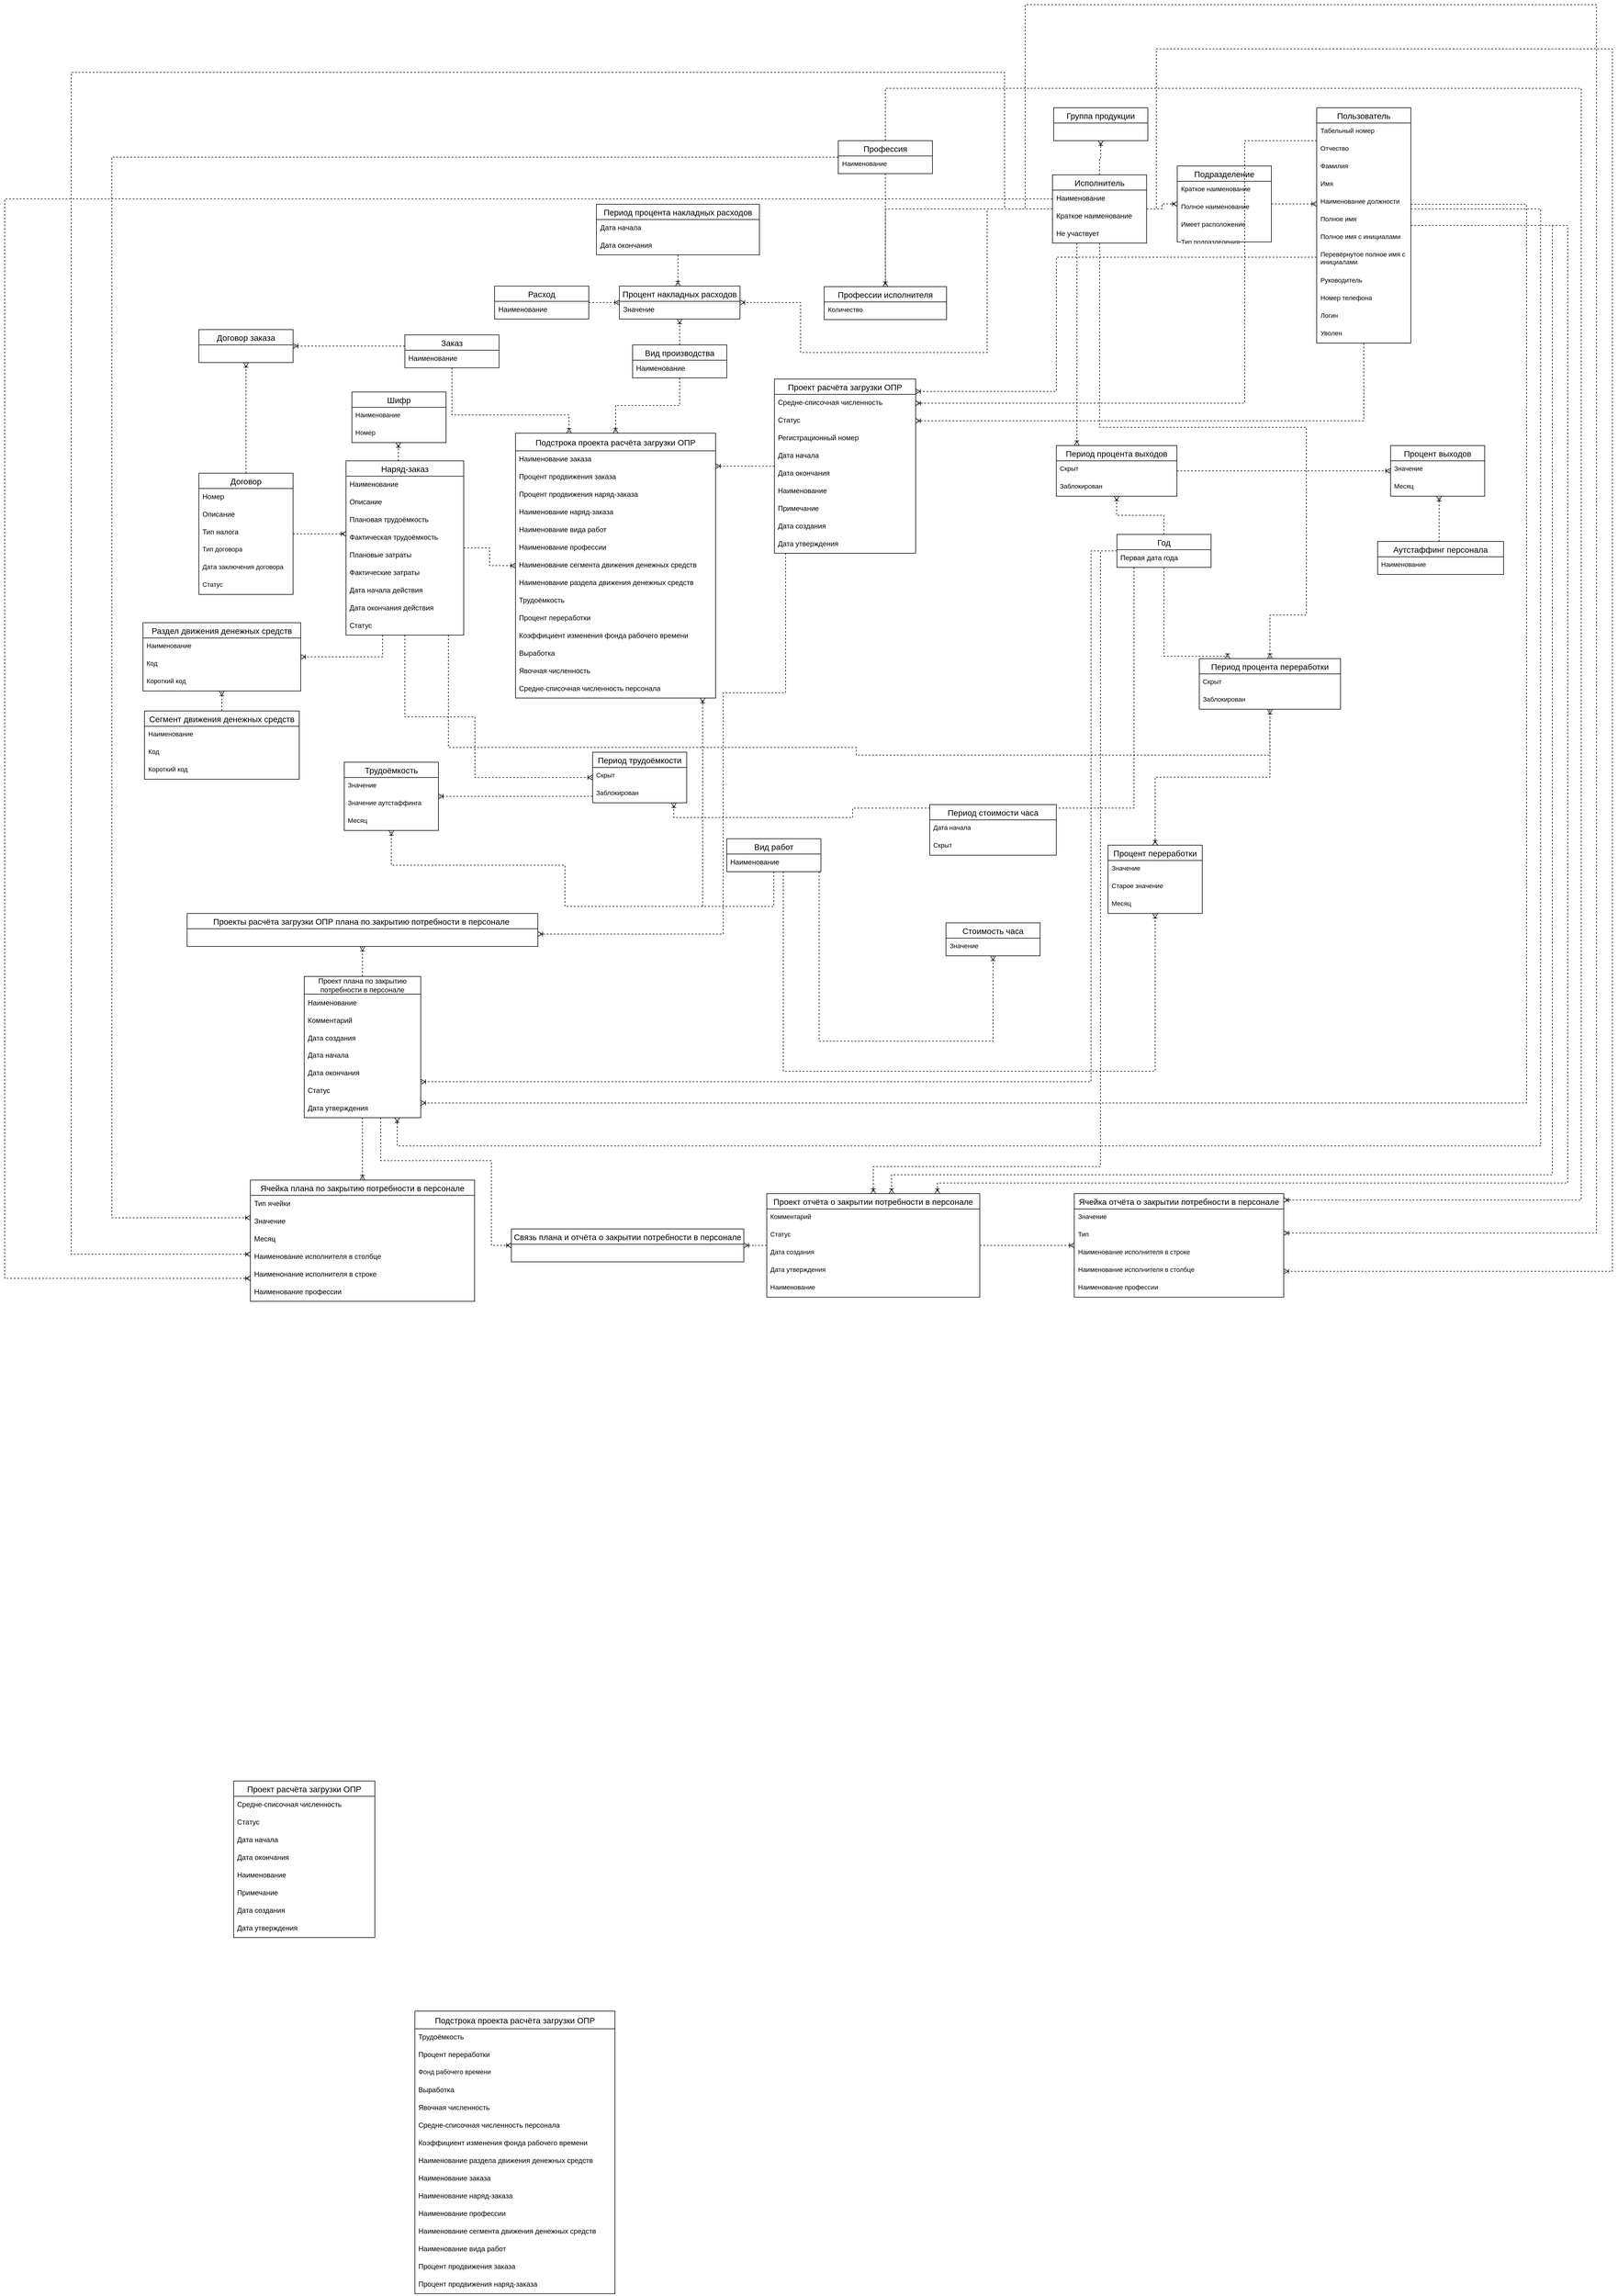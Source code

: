 <mxfile version="24.2.1" type="github">
  <diagram name="Страница 1" id="hVIG6fZbSnTpJ2coA_qM">
    <mxGraphModel dx="3190" dy="1478" grid="0" gridSize="10" guides="1" tooltips="1" connect="1" arrows="1" fold="1" page="0" pageScale="1" pageWidth="827" pageHeight="1169" math="0" shadow="0">
      <root>
        <mxCell id="0" />
        <mxCell id="1" parent="0" />
        <mxCell id="F5EBHadNRmTIwF_CADEw-1" value="Подстрока проекта расчёта загрузки ОПР" style="swimlane;fontStyle=0;childLayout=stackLayout;horizontal=1;startSize=30;horizontalStack=0;resizeParent=1;resizeParentMax=0;resizeLast=0;collapsible=1;marginBottom=0;align=center;fontSize=14;" parent="1" vertex="1">
          <mxGeometry x="-721" y="503" width="340" height="450" as="geometry" />
        </mxCell>
        <mxCell id="F5EBHadNRmTIwF_CADEw-2" value="Наименование заказа" style="text;strokeColor=none;fillColor=none;spacingLeft=4;spacingRight=4;overflow=hidden;rotatable=0;points=[[0,0.5],[1,0.5]];portConstraint=eastwest;fontSize=12;whiteSpace=wrap;html=1;" parent="F5EBHadNRmTIwF_CADEw-1" vertex="1">
          <mxGeometry y="30" width="340" height="30" as="geometry" />
        </mxCell>
        <mxCell id="F5EBHadNRmTIwF_CADEw-3" value="Процент продвижения заказа" style="text;strokeColor=none;fillColor=none;spacingLeft=4;spacingRight=4;overflow=hidden;rotatable=0;points=[[0,0.5],[1,0.5]];portConstraint=eastwest;fontSize=12;whiteSpace=wrap;html=1;" parent="F5EBHadNRmTIwF_CADEw-1" vertex="1">
          <mxGeometry y="60" width="340" height="30" as="geometry" />
        </mxCell>
        <mxCell id="F5EBHadNRmTIwF_CADEw-4" value="Процент продвижения наряд-заказа" style="text;strokeColor=none;fillColor=none;spacingLeft=4;spacingRight=4;overflow=hidden;rotatable=0;points=[[0,0.5],[1,0.5]];portConstraint=eastwest;fontSize=12;whiteSpace=wrap;html=1;" parent="F5EBHadNRmTIwF_CADEw-1" vertex="1">
          <mxGeometry y="90" width="340" height="30" as="geometry" />
        </mxCell>
        <mxCell id="F5EBHadNRmTIwF_CADEw-7" value="Наименование наряд-заказа" style="text;strokeColor=none;fillColor=none;spacingLeft=4;spacingRight=4;overflow=hidden;rotatable=0;points=[[0,0.5],[1,0.5]];portConstraint=eastwest;fontSize=12;whiteSpace=wrap;html=1;" parent="F5EBHadNRmTIwF_CADEw-1" vertex="1">
          <mxGeometry y="120" width="340" height="30" as="geometry" />
        </mxCell>
        <mxCell id="F5EBHadNRmTIwF_CADEw-8" value="Наименование вида работ" style="text;strokeColor=none;fillColor=none;spacingLeft=4;spacingRight=4;overflow=hidden;rotatable=0;points=[[0,0.5],[1,0.5]];portConstraint=eastwest;fontSize=12;whiteSpace=wrap;html=1;" parent="F5EBHadNRmTIwF_CADEw-1" vertex="1">
          <mxGeometry y="150" width="340" height="30" as="geometry" />
        </mxCell>
        <mxCell id="F5EBHadNRmTIwF_CADEw-9" value="Наименование профессии" style="text;strokeColor=none;fillColor=none;spacingLeft=4;spacingRight=4;overflow=hidden;rotatable=0;points=[[0,0.5],[1,0.5]];portConstraint=eastwest;fontSize=12;whiteSpace=wrap;html=1;" parent="F5EBHadNRmTIwF_CADEw-1" vertex="1">
          <mxGeometry y="180" width="340" height="30" as="geometry" />
        </mxCell>
        <mxCell id="F5EBHadNRmTIwF_CADEw-10" value="Наименование сегмента движения денежных средств" style="text;strokeColor=none;fillColor=none;spacingLeft=4;spacingRight=4;overflow=hidden;rotatable=0;points=[[0,0.5],[1,0.5]];portConstraint=eastwest;fontSize=12;whiteSpace=wrap;html=1;" parent="F5EBHadNRmTIwF_CADEw-1" vertex="1">
          <mxGeometry y="210" width="340" height="30" as="geometry" />
        </mxCell>
        <mxCell id="F5EBHadNRmTIwF_CADEw-11" value="Наименование раздела движения денежных средств" style="text;strokeColor=none;fillColor=none;spacingLeft=4;spacingRight=4;overflow=hidden;rotatable=0;points=[[0,0.5],[1,0.5]];portConstraint=eastwest;fontSize=12;whiteSpace=wrap;html=1;" parent="F5EBHadNRmTIwF_CADEw-1" vertex="1">
          <mxGeometry y="240" width="340" height="30" as="geometry" />
        </mxCell>
        <mxCell id="F5EBHadNRmTIwF_CADEw-12" value="Трудоёмкость" style="text;strokeColor=none;fillColor=none;spacingLeft=4;spacingRight=4;overflow=hidden;rotatable=0;points=[[0,0.5],[1,0.5]];portConstraint=eastwest;fontSize=12;whiteSpace=wrap;html=1;" parent="F5EBHadNRmTIwF_CADEw-1" vertex="1">
          <mxGeometry y="270" width="340" height="30" as="geometry" />
        </mxCell>
        <mxCell id="F5EBHadNRmTIwF_CADEw-13" value="Процент переработки" style="text;strokeColor=none;fillColor=none;spacingLeft=4;spacingRight=4;overflow=hidden;rotatable=0;points=[[0,0.5],[1,0.5]];portConstraint=eastwest;fontSize=12;whiteSpace=wrap;html=1;" parent="F5EBHadNRmTIwF_CADEw-1" vertex="1">
          <mxGeometry y="300" width="340" height="30" as="geometry" />
        </mxCell>
        <mxCell id="F5EBHadNRmTIwF_CADEw-14" value="Коэффициент изменения фонда рабочего времени" style="text;strokeColor=none;fillColor=none;spacingLeft=4;spacingRight=4;overflow=hidden;rotatable=0;points=[[0,0.5],[1,0.5]];portConstraint=eastwest;fontSize=12;whiteSpace=wrap;html=1;" parent="F5EBHadNRmTIwF_CADEw-1" vertex="1">
          <mxGeometry y="330" width="340" height="30" as="geometry" />
        </mxCell>
        <mxCell id="F5EBHadNRmTIwF_CADEw-15" value="Выработка" style="text;strokeColor=none;fillColor=none;spacingLeft=4;spacingRight=4;overflow=hidden;rotatable=0;points=[[0,0.5],[1,0.5]];portConstraint=eastwest;fontSize=12;whiteSpace=wrap;html=1;" parent="F5EBHadNRmTIwF_CADEw-1" vertex="1">
          <mxGeometry y="360" width="340" height="30" as="geometry" />
        </mxCell>
        <mxCell id="F5EBHadNRmTIwF_CADEw-16" value="Явочная численность" style="text;strokeColor=none;fillColor=none;spacingLeft=4;spacingRight=4;overflow=hidden;rotatable=0;points=[[0,0.5],[1,0.5]];portConstraint=eastwest;fontSize=12;whiteSpace=wrap;html=1;" parent="F5EBHadNRmTIwF_CADEw-1" vertex="1">
          <mxGeometry y="390" width="340" height="30" as="geometry" />
        </mxCell>
        <mxCell id="F5EBHadNRmTIwF_CADEw-17" value="Средне-списочная численность персонала" style="text;strokeColor=none;fillColor=none;spacingLeft=4;spacingRight=4;overflow=hidden;rotatable=0;points=[[0,0.5],[1,0.5]];portConstraint=eastwest;fontSize=12;whiteSpace=wrap;html=1;" parent="F5EBHadNRmTIwF_CADEw-1" vertex="1">
          <mxGeometry y="420" width="340" height="30" as="geometry" />
        </mxCell>
        <mxCell id="aHR9_frTfQv7lHE0gGob-188" style="edgeStyle=orthogonalEdgeStyle;rounded=0;orthogonalLoop=1;jettySize=auto;html=1;dashed=1;strokeColor=default;align=center;verticalAlign=middle;fontFamily=Helvetica;fontSize=11;fontColor=default;labelBackgroundColor=default;endArrow=ERoneToMany;endFill=0;" parent="1" source="F5EBHadNRmTIwF_CADEw-18" target="F5EBHadNRmTIwF_CADEw-1" edge="1">
          <mxGeometry relative="1" as="geometry">
            <Array as="points">
              <mxPoint x="-275" y="542" />
              <mxPoint x="-275" y="542" />
            </Array>
          </mxGeometry>
        </mxCell>
        <mxCell id="Yj78SkhW8qt73Ed7FJdV-42" style="edgeStyle=orthogonalEdgeStyle;rounded=0;orthogonalLoop=1;jettySize=auto;html=1;dashed=1;endArrow=ERoneToMany;endFill=0;" parent="1" source="F5EBHadNRmTIwF_CADEw-18" target="Yj78SkhW8qt73Ed7FJdV-37" edge="1">
          <mxGeometry relative="1" as="geometry">
            <Array as="points">
              <mxPoint x="-262" y="944" />
              <mxPoint x="-368" y="944" />
              <mxPoint x="-368" y="1354" />
              <mxPoint x="-977" y="1354" />
            </Array>
          </mxGeometry>
        </mxCell>
        <mxCell id="F5EBHadNRmTIwF_CADEw-18" value="Проект расчёта загрузки ОПР" style="swimlane;fontStyle=0;childLayout=stackLayout;horizontal=1;startSize=26;horizontalStack=0;resizeParent=1;resizeParentMax=0;resizeLast=0;collapsible=1;marginBottom=0;align=center;fontSize=14;" parent="1" vertex="1">
          <mxGeometry x="-281" y="411" width="240" height="296" as="geometry" />
        </mxCell>
        <mxCell id="F5EBHadNRmTIwF_CADEw-19" value="Средне-списочная численность" style="text;strokeColor=none;fillColor=none;spacingLeft=4;spacingRight=4;overflow=hidden;rotatable=0;points=[[0,0.5],[1,0.5]];portConstraint=eastwest;fontSize=12;whiteSpace=wrap;html=1;" parent="F5EBHadNRmTIwF_CADEw-18" vertex="1">
          <mxGeometry y="26" width="240" height="30" as="geometry" />
        </mxCell>
        <mxCell id="F5EBHadNRmTIwF_CADEw-20" value="Статус" style="text;strokeColor=none;fillColor=none;spacingLeft=4;spacingRight=4;overflow=hidden;rotatable=0;points=[[0,0.5],[1,0.5]];portConstraint=eastwest;fontSize=12;whiteSpace=wrap;html=1;" parent="F5EBHadNRmTIwF_CADEw-18" vertex="1">
          <mxGeometry y="56" width="240" height="30" as="geometry" />
        </mxCell>
        <mxCell id="F5EBHadNRmTIwF_CADEw-21" value="Регистрационный номер" style="text;strokeColor=none;fillColor=none;spacingLeft=4;spacingRight=4;overflow=hidden;rotatable=0;points=[[0,0.5],[1,0.5]];portConstraint=eastwest;fontSize=12;whiteSpace=wrap;html=1;" parent="F5EBHadNRmTIwF_CADEw-18" vertex="1">
          <mxGeometry y="86" width="240" height="30" as="geometry" />
        </mxCell>
        <mxCell id="F5EBHadNRmTIwF_CADEw-22" value="Дата начала" style="text;strokeColor=none;fillColor=none;spacingLeft=4;spacingRight=4;overflow=hidden;rotatable=0;points=[[0,0.5],[1,0.5]];portConstraint=eastwest;fontSize=12;whiteSpace=wrap;html=1;" parent="F5EBHadNRmTIwF_CADEw-18" vertex="1">
          <mxGeometry y="116" width="240" height="30" as="geometry" />
        </mxCell>
        <mxCell id="F5EBHadNRmTIwF_CADEw-23" value="Дата окончания" style="text;strokeColor=none;fillColor=none;spacingLeft=4;spacingRight=4;overflow=hidden;rotatable=0;points=[[0,0.5],[1,0.5]];portConstraint=eastwest;fontSize=12;whiteSpace=wrap;html=1;" parent="F5EBHadNRmTIwF_CADEw-18" vertex="1">
          <mxGeometry y="146" width="240" height="30" as="geometry" />
        </mxCell>
        <mxCell id="F5EBHadNRmTIwF_CADEw-24" value="Наименование" style="text;strokeColor=none;fillColor=none;spacingLeft=4;spacingRight=4;overflow=hidden;rotatable=0;points=[[0,0.5],[1,0.5]];portConstraint=eastwest;fontSize=12;whiteSpace=wrap;html=1;" parent="F5EBHadNRmTIwF_CADEw-18" vertex="1">
          <mxGeometry y="176" width="240" height="30" as="geometry" />
        </mxCell>
        <mxCell id="F5EBHadNRmTIwF_CADEw-25" value="Примечание" style="text;strokeColor=none;fillColor=none;spacingLeft=4;spacingRight=4;overflow=hidden;rotatable=0;points=[[0,0.5],[1,0.5]];portConstraint=eastwest;fontSize=12;whiteSpace=wrap;html=1;" parent="F5EBHadNRmTIwF_CADEw-18" vertex="1">
          <mxGeometry y="206" width="240" height="30" as="geometry" />
        </mxCell>
        <mxCell id="F5EBHadNRmTIwF_CADEw-26" value="Дата создания" style="text;strokeColor=none;fillColor=none;spacingLeft=4;spacingRight=4;overflow=hidden;rotatable=0;points=[[0,0.5],[1,0.5]];portConstraint=eastwest;fontSize=12;whiteSpace=wrap;html=1;" parent="F5EBHadNRmTIwF_CADEw-18" vertex="1">
          <mxGeometry y="236" width="240" height="30" as="geometry" />
        </mxCell>
        <mxCell id="F5EBHadNRmTIwF_CADEw-27" value="Дата утверждения" style="text;strokeColor=none;fillColor=none;spacingLeft=4;spacingRight=4;overflow=hidden;rotatable=0;points=[[0,0.5],[1,0.5]];portConstraint=eastwest;fontSize=12;whiteSpace=wrap;html=1;" parent="F5EBHadNRmTIwF_CADEw-18" vertex="1">
          <mxGeometry y="266" width="240" height="30" as="geometry" />
        </mxCell>
        <mxCell id="F5EBHadNRmTIwF_CADEw-79" style="edgeStyle=orthogonalEdgeStyle;rounded=0;orthogonalLoop=1;jettySize=auto;html=1;dashed=1;endArrow=ERoneToMany;endFill=0;" parent="1" source="F5EBHadNRmTIwF_CADEw-50" target="F5EBHadNRmTIwF_CADEw-1" edge="1">
          <mxGeometry relative="1" as="geometry">
            <Array as="points">
              <mxPoint x="-403" y="1307" />
            </Array>
          </mxGeometry>
        </mxCell>
        <mxCell id="aHR9_frTfQv7lHE0gGob-163" style="edgeStyle=orthogonalEdgeStyle;rounded=0;orthogonalLoop=1;jettySize=auto;html=1;dashed=1;strokeColor=default;align=center;verticalAlign=middle;fontFamily=Helvetica;fontSize=11;fontColor=default;labelBackgroundColor=default;endArrow=ERoneToMany;endFill=0;" parent="1" source="F5EBHadNRmTIwF_CADEw-50" target="aHR9_frTfQv7lHE0gGob-151" edge="1">
          <mxGeometry relative="1" as="geometry">
            <Array as="points">
              <mxPoint x="-266" y="1587" />
              <mxPoint x="366" y="1587" />
            </Array>
          </mxGeometry>
        </mxCell>
        <mxCell id="aHR9_frTfQv7lHE0gGob-184" style="edgeStyle=orthogonalEdgeStyle;rounded=0;orthogonalLoop=1;jettySize=auto;html=1;dashed=1;strokeColor=default;align=center;verticalAlign=middle;fontFamily=Helvetica;fontSize=11;fontColor=default;labelBackgroundColor=default;endArrow=ERoneToMany;endFill=0;" parent="1" source="F5EBHadNRmTIwF_CADEw-50" target="aHR9_frTfQv7lHE0gGob-79" edge="1">
          <mxGeometry relative="1" as="geometry">
            <Array as="points">
              <mxPoint x="-637" y="1307" />
              <mxPoint x="-637" y="1237" />
            </Array>
          </mxGeometry>
        </mxCell>
        <mxCell id="aHR9_frTfQv7lHE0gGob-190" style="edgeStyle=orthogonalEdgeStyle;rounded=0;orthogonalLoop=1;jettySize=auto;html=1;dashed=1;strokeColor=default;align=center;verticalAlign=middle;fontFamily=Helvetica;fontSize=11;fontColor=default;labelBackgroundColor=default;endArrow=ERoneToMany;endFill=0;" parent="1" source="F5EBHadNRmTIwF_CADEw-50" target="aHR9_frTfQv7lHE0gGob-106" edge="1">
          <mxGeometry relative="1" as="geometry">
            <Array as="points">
              <mxPoint x="-205" y="1536" />
            </Array>
          </mxGeometry>
        </mxCell>
        <mxCell id="F5EBHadNRmTIwF_CADEw-50" value="Вид работ" style="swimlane;fontStyle=0;childLayout=stackLayout;horizontal=1;startSize=26;horizontalStack=0;resizeParent=1;resizeParentMax=0;resizeLast=0;collapsible=1;marginBottom=0;align=center;fontSize=14;" parent="1" vertex="1">
          <mxGeometry x="-362" y="1192" width="160" height="56" as="geometry" />
        </mxCell>
        <mxCell id="F5EBHadNRmTIwF_CADEw-51" value="Наименование" style="text;strokeColor=none;fillColor=none;spacingLeft=4;spacingRight=4;overflow=hidden;rotatable=0;points=[[0,0.5],[1,0.5]];portConstraint=eastwest;fontSize=12;whiteSpace=wrap;html=1;" parent="F5EBHadNRmTIwF_CADEw-50" vertex="1">
          <mxGeometry y="26" width="160" height="30" as="geometry" />
        </mxCell>
        <mxCell id="F5EBHadNRmTIwF_CADEw-78" style="edgeStyle=orthogonalEdgeStyle;rounded=0;orthogonalLoop=1;jettySize=auto;html=1;dashed=1;endArrow=ERoneToMany;endFill=0;" parent="1" source="F5EBHadNRmTIwF_CADEw-65" target="F5EBHadNRmTIwF_CADEw-1" edge="1">
          <mxGeometry relative="1" as="geometry" />
        </mxCell>
        <mxCell id="aHR9_frTfQv7lHE0gGob-42" style="edgeStyle=orthogonalEdgeStyle;rounded=0;orthogonalLoop=1;jettySize=auto;html=1;dashed=1;strokeColor=default;align=center;verticalAlign=middle;fontFamily=Helvetica;fontSize=11;fontColor=default;labelBackgroundColor=default;endArrow=ERoneToMany;endFill=0;" parent="1" source="F5EBHadNRmTIwF_CADEw-65" target="aHR9_frTfQv7lHE0gGob-35" edge="1">
          <mxGeometry relative="1" as="geometry">
            <Array as="points">
              <mxPoint x="-920" y="533" />
              <mxPoint x="-920" y="533" />
            </Array>
          </mxGeometry>
        </mxCell>
        <mxCell id="aHR9_frTfQv7lHE0gGob-55" style="edgeStyle=orthogonalEdgeStyle;rounded=0;orthogonalLoop=1;jettySize=auto;html=1;dashed=1;strokeColor=default;align=center;verticalAlign=middle;fontFamily=Helvetica;fontSize=11;fontColor=default;labelBackgroundColor=default;endArrow=ERoneToMany;endFill=0;" parent="1" source="F5EBHadNRmTIwF_CADEw-65" target="aHR9_frTfQv7lHE0gGob-50" edge="1">
          <mxGeometry relative="1" as="geometry">
            <Array as="points">
              <mxPoint x="-947" y="883" />
            </Array>
          </mxGeometry>
        </mxCell>
        <mxCell id="aHR9_frTfQv7lHE0gGob-164" style="edgeStyle=orthogonalEdgeStyle;rounded=0;orthogonalLoop=1;jettySize=auto;html=1;dashed=1;strokeColor=default;align=center;verticalAlign=middle;fontFamily=Helvetica;fontSize=11;fontColor=default;labelBackgroundColor=default;endArrow=ERoneToMany;endFill=0;" parent="1" source="F5EBHadNRmTIwF_CADEw-65" target="aHR9_frTfQv7lHE0gGob-142" edge="1">
          <mxGeometry relative="1" as="geometry">
            <Array as="points">
              <mxPoint x="-835" y="1037" />
              <mxPoint x="-142" y="1037" />
              <mxPoint x="-142" y="1050" />
            </Array>
          </mxGeometry>
        </mxCell>
        <mxCell id="aHR9_frTfQv7lHE0gGob-179" style="edgeStyle=orthogonalEdgeStyle;rounded=0;orthogonalLoop=1;jettySize=auto;html=1;dashed=1;strokeColor=default;align=center;verticalAlign=middle;fontFamily=Helvetica;fontSize=11;fontColor=default;labelBackgroundColor=default;endArrow=ERoneToMany;endFill=0;" parent="1" source="F5EBHadNRmTIwF_CADEw-65" target="aHR9_frTfQv7lHE0gGob-90" edge="1">
          <mxGeometry relative="1" as="geometry">
            <Array as="points">
              <mxPoint x="-909" y="985" />
              <mxPoint x="-790" y="985" />
              <mxPoint x="-790" y="1088" />
            </Array>
          </mxGeometry>
        </mxCell>
        <mxCell id="F5EBHadNRmTIwF_CADEw-65" value="Наряд-заказ" style="swimlane;fontStyle=0;childLayout=stackLayout;horizontal=1;startSize=26;horizontalStack=0;resizeParent=1;resizeParentMax=0;resizeLast=0;collapsible=1;marginBottom=0;align=center;fontSize=14;" parent="1" vertex="1">
          <mxGeometry x="-1009" y="550" width="200" height="296" as="geometry" />
        </mxCell>
        <mxCell id="F5EBHadNRmTIwF_CADEw-66" value="Наименование" style="text;strokeColor=none;fillColor=none;spacingLeft=4;spacingRight=4;overflow=hidden;rotatable=0;points=[[0,0.5],[1,0.5]];portConstraint=eastwest;fontSize=12;whiteSpace=wrap;html=1;" parent="F5EBHadNRmTIwF_CADEw-65" vertex="1">
          <mxGeometry y="26" width="200" height="30" as="geometry" />
        </mxCell>
        <mxCell id="F5EBHadNRmTIwF_CADEw-67" value="Описание" style="text;strokeColor=none;fillColor=none;spacingLeft=4;spacingRight=4;overflow=hidden;rotatable=0;points=[[0,0.5],[1,0.5]];portConstraint=eastwest;fontSize=12;whiteSpace=wrap;html=1;" parent="F5EBHadNRmTIwF_CADEw-65" vertex="1">
          <mxGeometry y="56" width="200" height="30" as="geometry" />
        </mxCell>
        <mxCell id="F5EBHadNRmTIwF_CADEw-72" value="Плановая трудоёмкость" style="text;strokeColor=none;fillColor=none;spacingLeft=4;spacingRight=4;overflow=hidden;rotatable=0;points=[[0,0.5],[1,0.5]];portConstraint=eastwest;fontSize=12;whiteSpace=wrap;html=1;" parent="F5EBHadNRmTIwF_CADEw-65" vertex="1">
          <mxGeometry y="86" width="200" height="30" as="geometry" />
        </mxCell>
        <mxCell id="F5EBHadNRmTIwF_CADEw-73" value="Фактическая трудоёмкость" style="text;strokeColor=none;fillColor=none;spacingLeft=4;spacingRight=4;overflow=hidden;rotatable=0;points=[[0,0.5],[1,0.5]];portConstraint=eastwest;fontSize=12;whiteSpace=wrap;html=1;" parent="F5EBHadNRmTIwF_CADEw-65" vertex="1">
          <mxGeometry y="116" width="200" height="30" as="geometry" />
        </mxCell>
        <mxCell id="F5EBHadNRmTIwF_CADEw-74" value="Плановые затраты" style="text;strokeColor=none;fillColor=none;spacingLeft=4;spacingRight=4;overflow=hidden;rotatable=0;points=[[0,0.5],[1,0.5]];portConstraint=eastwest;fontSize=12;whiteSpace=wrap;html=1;" parent="F5EBHadNRmTIwF_CADEw-65" vertex="1">
          <mxGeometry y="146" width="200" height="30" as="geometry" />
        </mxCell>
        <mxCell id="F5EBHadNRmTIwF_CADEw-75" value="Фактические затраты" style="text;strokeColor=none;fillColor=none;spacingLeft=4;spacingRight=4;overflow=hidden;rotatable=0;points=[[0,0.5],[1,0.5]];portConstraint=eastwest;fontSize=12;whiteSpace=wrap;html=1;" parent="F5EBHadNRmTIwF_CADEw-65" vertex="1">
          <mxGeometry y="176" width="200" height="30" as="geometry" />
        </mxCell>
        <mxCell id="F5EBHadNRmTIwF_CADEw-76" value="Дата начала действия" style="text;strokeColor=none;fillColor=none;spacingLeft=4;spacingRight=4;overflow=hidden;rotatable=0;points=[[0,0.5],[1,0.5]];portConstraint=eastwest;fontSize=12;whiteSpace=wrap;html=1;" parent="F5EBHadNRmTIwF_CADEw-65" vertex="1">
          <mxGeometry y="206" width="200" height="30" as="geometry" />
        </mxCell>
        <mxCell id="F5EBHadNRmTIwF_CADEw-77" value="Дата окончания действия" style="text;strokeColor=none;fillColor=none;spacingLeft=4;spacingRight=4;overflow=hidden;rotatable=0;points=[[0,0.5],[1,0.5]];portConstraint=eastwest;fontSize=12;whiteSpace=wrap;html=1;" parent="F5EBHadNRmTIwF_CADEw-65" vertex="1">
          <mxGeometry y="236" width="200" height="30" as="geometry" />
        </mxCell>
        <mxCell id="F5EBHadNRmTIwF_CADEw-68" value="Статус" style="text;strokeColor=none;fillColor=none;spacingLeft=4;spacingRight=4;overflow=hidden;rotatable=0;points=[[0,0.5],[1,0.5]];portConstraint=eastwest;fontSize=12;whiteSpace=wrap;html=1;" parent="F5EBHadNRmTIwF_CADEw-65" vertex="1">
          <mxGeometry y="266" width="200" height="30" as="geometry" />
        </mxCell>
        <mxCell id="F5EBHadNRmTIwF_CADEw-96" style="edgeStyle=orthogonalEdgeStyle;rounded=0;orthogonalLoop=1;jettySize=auto;html=1;dashed=1;endArrow=ERoneToMany;endFill=0;" parent="1" source="F5EBHadNRmTIwF_CADEw-90" target="aHR9_frTfQv7lHE0gGob-130" edge="1">
          <mxGeometry relative="1" as="geometry">
            <mxPoint x="229" y="464" as="targetPoint" />
          </mxGeometry>
        </mxCell>
        <mxCell id="aHR9_frTfQv7lHE0gGob-150" style="edgeStyle=orthogonalEdgeStyle;rounded=0;orthogonalLoop=1;jettySize=auto;html=1;dashed=1;strokeColor=default;align=center;verticalAlign=middle;fontFamily=Helvetica;fontSize=11;fontColor=default;labelBackgroundColor=default;endArrow=ERoneToMany;endFill=0;" parent="1" source="F5EBHadNRmTIwF_CADEw-90" target="aHR9_frTfQv7lHE0gGob-142" edge="1">
          <mxGeometry relative="1" as="geometry">
            <Array as="points">
              <mxPoint x="381" y="882" />
              <mxPoint x="489" y="882" />
            </Array>
          </mxGeometry>
        </mxCell>
        <mxCell id="aHR9_frTfQv7lHE0gGob-168" style="edgeStyle=orthogonalEdgeStyle;rounded=0;orthogonalLoop=1;jettySize=auto;html=1;dashed=1;strokeColor=default;align=center;verticalAlign=middle;fontFamily=Helvetica;fontSize=11;fontColor=default;labelBackgroundColor=default;endArrow=ERoneToMany;endFill=0;" parent="1" source="F5EBHadNRmTIwF_CADEw-90" target="aHR9_frTfQv7lHE0gGob-90" edge="1">
          <mxGeometry relative="1" as="geometry">
            <Array as="points">
              <mxPoint x="330" y="1140" />
              <mxPoint x="-148" y="1140" />
              <mxPoint x="-148" y="1156" />
              <mxPoint x="-452" y="1156" />
            </Array>
          </mxGeometry>
        </mxCell>
        <mxCell id="-1_lXtkrRVPUCVHb9YS8-15" style="edgeStyle=orthogonalEdgeStyle;rounded=0;orthogonalLoop=1;jettySize=auto;html=1;dashed=1;strokeColor=default;align=center;verticalAlign=middle;fontFamily=Helvetica;fontSize=11;fontColor=default;labelBackgroundColor=default;endArrow=ERoneToMany;endFill=0;" edge="1" parent="1" source="F5EBHadNRmTIwF_CADEw-90" target="-1_lXtkrRVPUCVHb9YS8-6">
          <mxGeometry relative="1" as="geometry">
            <Array as="points">
              <mxPoint x="273" y="703" />
              <mxPoint x="273" y="1749" />
              <mxPoint x="-113" y="1749" />
            </Array>
          </mxGeometry>
        </mxCell>
        <mxCell id="F5EBHadNRmTIwF_CADEw-90" value="Год" style="swimlane;fontStyle=0;childLayout=stackLayout;horizontal=1;startSize=26;horizontalStack=0;resizeParent=1;resizeParentMax=0;resizeLast=0;collapsible=1;marginBottom=0;align=center;fontSize=14;" parent="1" vertex="1">
          <mxGeometry x="301" y="675" width="160" height="56" as="geometry" />
        </mxCell>
        <mxCell id="F5EBHadNRmTIwF_CADEw-91" value="Первая дата года" style="text;strokeColor=none;fillColor=none;spacingLeft=4;spacingRight=4;overflow=hidden;rotatable=0;points=[[0,0.5],[1,0.5]];portConstraint=eastwest;fontSize=12;whiteSpace=wrap;html=1;" parent="F5EBHadNRmTIwF_CADEw-90" vertex="1">
          <mxGeometry y="26" width="160" height="30" as="geometry" />
        </mxCell>
        <mxCell id="F5EBHadNRmTIwF_CADEw-101" style="edgeStyle=orthogonalEdgeStyle;rounded=0;orthogonalLoop=1;jettySize=auto;html=1;dashed=1;endArrow=ERoneToMany;endFill=0;" parent="1" source="F5EBHadNRmTIwF_CADEw-97" target="F5EBHadNRmTIwF_CADEw-65" edge="1">
          <mxGeometry relative="1" as="geometry">
            <Array as="points">
              <mxPoint x="-1077" y="674" />
              <mxPoint x="-1077" y="674" />
            </Array>
          </mxGeometry>
        </mxCell>
        <mxCell id="H3pRQUt7AqnJN_t-nY-7-10" style="edgeStyle=orthogonalEdgeStyle;rounded=0;orthogonalLoop=1;jettySize=auto;html=1;endArrow=ERoneToMany;endFill=0;dashed=1;" parent="1" source="F5EBHadNRmTIwF_CADEw-97" target="H3pRQUt7AqnJN_t-nY-7-2" edge="1">
          <mxGeometry relative="1" as="geometry" />
        </mxCell>
        <mxCell id="F5EBHadNRmTIwF_CADEw-97" value="Договор" style="swimlane;fontStyle=0;childLayout=stackLayout;horizontal=1;startSize=26;horizontalStack=0;resizeParent=1;resizeParentMax=0;resizeLast=0;collapsible=1;marginBottom=0;align=center;fontSize=14;" parent="1" vertex="1">
          <mxGeometry x="-1259" y="571" width="160" height="206" as="geometry" />
        </mxCell>
        <mxCell id="F5EBHadNRmTIwF_CADEw-98" value="Номер" style="text;strokeColor=none;fillColor=none;spacingLeft=4;spacingRight=4;overflow=hidden;rotatable=0;points=[[0,0.5],[1,0.5]];portConstraint=eastwest;fontSize=12;whiteSpace=wrap;html=1;" parent="F5EBHadNRmTIwF_CADEw-97" vertex="1">
          <mxGeometry y="26" width="160" height="30" as="geometry" />
        </mxCell>
        <mxCell id="F5EBHadNRmTIwF_CADEw-99" value="Описание" style="text;strokeColor=none;fillColor=none;spacingLeft=4;spacingRight=4;overflow=hidden;rotatable=0;points=[[0,0.5],[1,0.5]];portConstraint=eastwest;fontSize=12;whiteSpace=wrap;html=1;" parent="F5EBHadNRmTIwF_CADEw-97" vertex="1">
          <mxGeometry y="56" width="160" height="30" as="geometry" />
        </mxCell>
        <mxCell id="F5EBHadNRmTIwF_CADEw-100" value="Тип налога" style="text;strokeColor=none;fillColor=none;spacingLeft=4;spacingRight=4;overflow=hidden;rotatable=0;points=[[0,0.5],[1,0.5]];portConstraint=eastwest;fontSize=12;whiteSpace=wrap;html=1;" parent="F5EBHadNRmTIwF_CADEw-97" vertex="1">
          <mxGeometry y="86" width="160" height="30" as="geometry" />
        </mxCell>
        <mxCell id="aHR9_frTfQv7lHE0gGob-43" value="Тип договора" style="text;strokeColor=none;fillColor=none;spacingLeft=4;spacingRight=4;overflow=hidden;rotatable=0;points=[[0,0.5],[1,0.5]];portConstraint=eastwest;fontSize=11;whiteSpace=wrap;html=1;fontFamily=Helvetica;fontColor=default;labelBackgroundColor=default;" parent="F5EBHadNRmTIwF_CADEw-97" vertex="1">
          <mxGeometry y="116" width="160" height="30" as="geometry" />
        </mxCell>
        <mxCell id="aHR9_frTfQv7lHE0gGob-44" value="Дата заключения договора" style="text;strokeColor=none;fillColor=none;spacingLeft=4;spacingRight=4;overflow=hidden;rotatable=0;points=[[0,0.5],[1,0.5]];portConstraint=eastwest;fontSize=11;whiteSpace=wrap;html=1;fontFamily=Helvetica;fontColor=default;labelBackgroundColor=default;" parent="F5EBHadNRmTIwF_CADEw-97" vertex="1">
          <mxGeometry y="146" width="160" height="30" as="geometry" />
        </mxCell>
        <mxCell id="aHR9_frTfQv7lHE0gGob-45" value="Статус" style="text;strokeColor=none;fillColor=none;spacingLeft=4;spacingRight=4;overflow=hidden;rotatable=0;points=[[0,0.5],[1,0.5]];portConstraint=eastwest;fontSize=11;whiteSpace=wrap;html=1;fontFamily=Helvetica;fontColor=default;labelBackgroundColor=default;" parent="F5EBHadNRmTIwF_CADEw-97" vertex="1">
          <mxGeometry y="176" width="160" height="30" as="geometry" />
        </mxCell>
        <mxCell id="F5EBHadNRmTIwF_CADEw-110" style="edgeStyle=orthogonalEdgeStyle;rounded=0;orthogonalLoop=1;jettySize=auto;html=1;dashed=1;endArrow=ERoneToMany;endFill=0;" parent="1" source="F5EBHadNRmTIwF_CADEw-103" target="F5EBHadNRmTIwF_CADEw-1" edge="1">
          <mxGeometry relative="1" as="geometry">
            <Array as="points">
              <mxPoint x="-829" y="472" />
              <mxPoint x="-630" y="472" />
            </Array>
          </mxGeometry>
        </mxCell>
        <mxCell id="H3pRQUt7AqnJN_t-nY-7-9" style="edgeStyle=orthogonalEdgeStyle;rounded=0;orthogonalLoop=1;jettySize=auto;html=1;dashed=1;endArrow=ERoneToMany;endFill=0;" parent="1" source="F5EBHadNRmTIwF_CADEw-103" target="H3pRQUt7AqnJN_t-nY-7-2" edge="1">
          <mxGeometry relative="1" as="geometry">
            <Array as="points">
              <mxPoint x="-1005" y="355" />
              <mxPoint x="-1005" y="355" />
            </Array>
          </mxGeometry>
        </mxCell>
        <mxCell id="F5EBHadNRmTIwF_CADEw-103" value="Заказ" style="swimlane;fontStyle=0;childLayout=stackLayout;horizontal=1;startSize=26;horizontalStack=0;resizeParent=1;resizeParentMax=0;resizeLast=0;collapsible=1;marginBottom=0;align=center;fontSize=14;" parent="1" vertex="1">
          <mxGeometry x="-909" y="336" width="160" height="56" as="geometry" />
        </mxCell>
        <mxCell id="F5EBHadNRmTIwF_CADEw-104" value="Наименование" style="text;strokeColor=none;fillColor=none;spacingLeft=4;spacingRight=4;overflow=hidden;rotatable=0;points=[[0,0.5],[1,0.5]];portConstraint=eastwest;fontSize=12;whiteSpace=wrap;html=1;" parent="F5EBHadNRmTIwF_CADEw-103" vertex="1">
          <mxGeometry y="26" width="160" height="30" as="geometry" />
        </mxCell>
        <mxCell id="aHR9_frTfQv7lHE0gGob-1" value="Группа продукции" style="swimlane;fontStyle=0;childLayout=stackLayout;horizontal=1;startSize=26;horizontalStack=0;resizeParent=1;resizeParentMax=0;resizeLast=0;collapsible=1;marginBottom=0;align=center;fontSize=14;" parent="1" vertex="1">
          <mxGeometry x="193.5" y="-50" width="160" height="56" as="geometry" />
        </mxCell>
        <mxCell id="aHR9_frTfQv7lHE0gGob-9" style="edgeStyle=orthogonalEdgeStyle;rounded=0;orthogonalLoop=1;jettySize=auto;html=1;dashed=1;endArrow=ERoneToMany;endFill=0;" parent="1" source="aHR9_frTfQv7lHE0gGob-5" target="aHR9_frTfQv7lHE0gGob-1" edge="1">
          <mxGeometry relative="1" as="geometry" />
        </mxCell>
        <mxCell id="aHR9_frTfQv7lHE0gGob-33" style="edgeStyle=orthogonalEdgeStyle;rounded=0;orthogonalLoop=1;jettySize=auto;html=1;dashed=1;strokeColor=default;align=center;verticalAlign=middle;fontFamily=Helvetica;fontSize=11;fontColor=default;labelBackgroundColor=default;endArrow=ERoneToMany;endFill=0;" parent="1" source="aHR9_frTfQv7lHE0gGob-5" target="aHR9_frTfQv7lHE0gGob-22" edge="1">
          <mxGeometry relative="1" as="geometry">
            <Array as="points">
              <mxPoint x="80.5" y="366" />
              <mxPoint x="-236.5" y="366" />
              <mxPoint x="-236.5" y="281" />
            </Array>
          </mxGeometry>
        </mxCell>
        <mxCell id="aHR9_frTfQv7lHE0gGob-124" style="edgeStyle=orthogonalEdgeStyle;rounded=0;orthogonalLoop=1;jettySize=auto;html=1;dashed=1;strokeColor=default;align=center;verticalAlign=middle;fontFamily=Helvetica;fontSize=11;fontColor=default;labelBackgroundColor=default;endArrow=ERoneToMany;endFill=0;" parent="1" source="aHR9_frTfQv7lHE0gGob-5" target="aHR9_frTfQv7lHE0gGob-114" edge="1">
          <mxGeometry relative="1" as="geometry" />
        </mxCell>
        <mxCell id="aHR9_frTfQv7lHE0gGob-165" style="edgeStyle=orthogonalEdgeStyle;rounded=0;orthogonalLoop=1;jettySize=auto;html=1;dashed=1;strokeColor=default;align=center;verticalAlign=middle;fontFamily=Helvetica;fontSize=11;fontColor=default;labelBackgroundColor=default;endArrow=ERoneToMany;endFill=0;" parent="1" source="aHR9_frTfQv7lHE0gGob-5" target="aHR9_frTfQv7lHE0gGob-142" edge="1">
          <mxGeometry relative="1" as="geometry">
            <Array as="points">
              <mxPoint x="271" y="493" />
              <mxPoint x="623" y="493" />
              <mxPoint x="623" y="812" />
              <mxPoint x="561" y="812" />
            </Array>
          </mxGeometry>
        </mxCell>
        <mxCell id="aHR9_frTfQv7lHE0gGob-180" style="edgeStyle=orthogonalEdgeStyle;rounded=0;orthogonalLoop=1;jettySize=auto;html=1;dashed=1;strokeColor=default;align=center;verticalAlign=middle;fontFamily=Helvetica;fontSize=11;fontColor=default;labelBackgroundColor=default;endArrow=ERoneToMany;endFill=0;" parent="1" source="aHR9_frTfQv7lHE0gGob-5" target="aHR9_frTfQv7lHE0gGob-56" edge="1">
          <mxGeometry relative="1" as="geometry" />
        </mxCell>
        <mxCell id="aHR9_frTfQv7lHE0gGob-193" style="edgeStyle=orthogonalEdgeStyle;rounded=0;orthogonalLoop=1;jettySize=auto;html=1;dashed=1;strokeColor=default;align=center;verticalAlign=middle;fontFamily=Helvetica;fontSize=11;fontColor=default;labelBackgroundColor=default;endArrow=ERoneToMany;endFill=0;" parent="1" source="aHR9_frTfQv7lHE0gGob-5" target="aHR9_frTfQv7lHE0gGob-130" edge="1">
          <mxGeometry relative="1" as="geometry">
            <Array as="points">
              <mxPoint x="233" y="410" />
              <mxPoint x="233" y="410" />
            </Array>
          </mxGeometry>
        </mxCell>
        <mxCell id="-1_lXtkrRVPUCVHb9YS8-1" style="edgeStyle=orthogonalEdgeStyle;rounded=0;orthogonalLoop=1;jettySize=auto;html=1;dashed=1;strokeColor=default;align=center;verticalAlign=middle;fontFamily=Helvetica;fontSize=11;fontColor=default;labelBackgroundColor=default;endArrow=ERoneToMany;endFill=0;" edge="1" parent="1" source="aHR9_frTfQv7lHE0gGob-5" target="Yj78SkhW8qt73Ed7FJdV-18">
          <mxGeometry relative="1" as="geometry">
            <Array as="points">
              <mxPoint x="110" y="122" />
              <mxPoint x="110" y="-110" />
              <mxPoint x="-1476" y="-110" />
              <mxPoint x="-1476" y="1898" />
            </Array>
          </mxGeometry>
        </mxCell>
        <mxCell id="-1_lXtkrRVPUCVHb9YS8-31" style="edgeStyle=orthogonalEdgeStyle;rounded=0;orthogonalLoop=1;jettySize=auto;html=1;dashed=1;strokeColor=default;align=center;verticalAlign=middle;fontFamily=Helvetica;fontSize=11;fontColor=default;labelBackgroundColor=default;endArrow=ERoneToMany;endFill=0;" edge="1" parent="1" source="aHR9_frTfQv7lHE0gGob-5" target="-1_lXtkrRVPUCVHb9YS8-18">
          <mxGeometry relative="1" as="geometry">
            <Array as="points">
              <mxPoint x="145" y="122" />
              <mxPoint x="145" y="-225" />
              <mxPoint x="1116" y="-225" />
              <mxPoint x="1116" y="1862" />
            </Array>
          </mxGeometry>
        </mxCell>
        <mxCell id="-1_lXtkrRVPUCVHb9YS8-32" style="edgeStyle=orthogonalEdgeStyle;rounded=0;orthogonalLoop=1;jettySize=auto;html=1;dashed=1;strokeColor=default;align=center;verticalAlign=middle;fontFamily=Helvetica;fontSize=11;fontColor=default;labelBackgroundColor=default;endArrow=ERoneToMany;endFill=0;" edge="1" parent="1" source="aHR9_frTfQv7lHE0gGob-5" target="-1_lXtkrRVPUCVHb9YS8-18">
          <mxGeometry relative="1" as="geometry">
            <Array as="points">
              <mxPoint x="368" y="122" />
              <mxPoint x="368" y="-150" />
              <mxPoint x="1143" y="-150" />
              <mxPoint x="1143" y="1927" />
            </Array>
          </mxGeometry>
        </mxCell>
        <mxCell id="aHR9_frTfQv7lHE0gGob-5" value="Исполнитель" style="swimlane;fontStyle=0;childLayout=stackLayout;horizontal=1;startSize=26;horizontalStack=0;resizeParent=1;resizeParentMax=0;resizeLast=0;collapsible=1;marginBottom=0;align=center;fontSize=14;" parent="1" vertex="1">
          <mxGeometry x="191.5" y="64" width="160" height="116" as="geometry" />
        </mxCell>
        <mxCell id="aHR9_frTfQv7lHE0gGob-6" value="Наименование" style="text;strokeColor=none;fillColor=none;spacingLeft=4;spacingRight=4;overflow=hidden;rotatable=0;points=[[0,0.5],[1,0.5]];portConstraint=eastwest;fontSize=12;whiteSpace=wrap;html=1;" parent="aHR9_frTfQv7lHE0gGob-5" vertex="1">
          <mxGeometry y="26" width="160" height="30" as="geometry" />
        </mxCell>
        <mxCell id="aHR9_frTfQv7lHE0gGob-7" value="Краткое наименование" style="text;strokeColor=none;fillColor=none;spacingLeft=4;spacingRight=4;overflow=hidden;rotatable=0;points=[[0,0.5],[1,0.5]];portConstraint=eastwest;fontSize=12;whiteSpace=wrap;html=1;" parent="aHR9_frTfQv7lHE0gGob-5" vertex="1">
          <mxGeometry y="56" width="160" height="30" as="geometry" />
        </mxCell>
        <mxCell id="aHR9_frTfQv7lHE0gGob-8" value="Не участвует" style="text;strokeColor=none;fillColor=none;spacingLeft=4;spacingRight=4;overflow=hidden;rotatable=0;points=[[0,0.5],[1,0.5]];portConstraint=eastwest;fontSize=12;whiteSpace=wrap;html=1;" parent="aHR9_frTfQv7lHE0gGob-5" vertex="1">
          <mxGeometry y="86" width="160" height="30" as="geometry" />
        </mxCell>
        <mxCell id="aHR9_frTfQv7lHE0gGob-32" style="edgeStyle=orthogonalEdgeStyle;rounded=0;orthogonalLoop=1;jettySize=auto;html=1;dashed=1;endArrow=ERoneToMany;endFill=0;strokeColor=default;" parent="1" source="aHR9_frTfQv7lHE0gGob-10" target="aHR9_frTfQv7lHE0gGob-22" edge="1">
          <mxGeometry relative="1" as="geometry" />
        </mxCell>
        <mxCell id="aHR9_frTfQv7lHE0gGob-141" style="edgeStyle=orthogonalEdgeStyle;rounded=0;orthogonalLoop=1;jettySize=auto;html=1;dashed=1;strokeColor=default;align=center;verticalAlign=middle;fontFamily=Helvetica;fontSize=11;fontColor=default;labelBackgroundColor=default;endArrow=ERoneToMany;endFill=0;" parent="1" source="aHR9_frTfQv7lHE0gGob-10" target="F5EBHadNRmTIwF_CADEw-1" edge="1">
          <mxGeometry relative="1" as="geometry">
            <mxPoint x="-889" y="412" as="targetPoint" />
          </mxGeometry>
        </mxCell>
        <mxCell id="aHR9_frTfQv7lHE0gGob-10" value="Вид производства" style="swimlane;fontStyle=0;childLayout=stackLayout;horizontal=1;startSize=26;horizontalStack=0;resizeParent=1;resizeParentMax=0;resizeLast=0;collapsible=1;marginBottom=0;align=center;fontSize=14;" parent="1" vertex="1">
          <mxGeometry x="-522" y="353" width="160" height="56" as="geometry" />
        </mxCell>
        <mxCell id="aHR9_frTfQv7lHE0gGob-11" value="Наименование" style="text;strokeColor=none;fillColor=none;spacingLeft=4;spacingRight=4;overflow=hidden;rotatable=0;points=[[0,0.5],[1,0.5]];portConstraint=eastwest;fontSize=12;whiteSpace=wrap;html=1;" parent="aHR9_frTfQv7lHE0gGob-10" vertex="1">
          <mxGeometry y="26" width="160" height="30" as="geometry" />
        </mxCell>
        <mxCell id="aHR9_frTfQv7lHE0gGob-31" style="edgeStyle=orthogonalEdgeStyle;rounded=0;orthogonalLoop=1;jettySize=auto;html=1;dashed=1;endArrow=ERoneToMany;endFill=0;" parent="1" source="aHR9_frTfQv7lHE0gGob-14" target="aHR9_frTfQv7lHE0gGob-22" edge="1">
          <mxGeometry relative="1" as="geometry" />
        </mxCell>
        <mxCell id="aHR9_frTfQv7lHE0gGob-14" value="Расход" style="swimlane;fontStyle=0;childLayout=stackLayout;horizontal=1;startSize=26;horizontalStack=0;resizeParent=1;resizeParentMax=0;resizeLast=0;collapsible=1;marginBottom=0;align=center;fontSize=14;" parent="1" vertex="1">
          <mxGeometry x="-756.5" y="253" width="160" height="56" as="geometry" />
        </mxCell>
        <mxCell id="aHR9_frTfQv7lHE0gGob-17" value="Наименование" style="text;strokeColor=none;fillColor=none;spacingLeft=4;spacingRight=4;overflow=hidden;rotatable=0;points=[[0,0.5],[1,0.5]];portConstraint=eastwest;fontSize=12;whiteSpace=wrap;html=1;" parent="aHR9_frTfQv7lHE0gGob-14" vertex="1">
          <mxGeometry y="26" width="160" height="30" as="geometry" />
        </mxCell>
        <mxCell id="aHR9_frTfQv7lHE0gGob-27" style="edgeStyle=orthogonalEdgeStyle;rounded=0;orthogonalLoop=1;jettySize=auto;html=1;dashed=1;endArrow=ERoneToMany;endFill=0;" parent="1" source="aHR9_frTfQv7lHE0gGob-18" target="aHR9_frTfQv7lHE0gGob-22" edge="1">
          <mxGeometry relative="1" as="geometry">
            <Array as="points">
              <mxPoint x="-348.5" y="275" />
              <mxPoint x="-348.5" y="275" />
            </Array>
          </mxGeometry>
        </mxCell>
        <mxCell id="aHR9_frTfQv7lHE0gGob-18" value="Период процента накладных расходов" style="swimlane;fontStyle=0;childLayout=stackLayout;horizontal=1;startSize=26;horizontalStack=0;resizeParent=1;resizeParentMax=0;resizeLast=0;collapsible=1;marginBottom=0;align=center;fontSize=14;" parent="1" vertex="1">
          <mxGeometry x="-583.5" y="114" width="277" height="86" as="geometry" />
        </mxCell>
        <mxCell id="aHR9_frTfQv7lHE0gGob-19" value="Дата начала" style="text;strokeColor=none;fillColor=none;spacingLeft=4;spacingRight=4;overflow=hidden;rotatable=0;points=[[0,0.5],[1,0.5]];portConstraint=eastwest;fontSize=12;whiteSpace=wrap;html=1;" parent="aHR9_frTfQv7lHE0gGob-18" vertex="1">
          <mxGeometry y="26" width="277" height="30" as="geometry" />
        </mxCell>
        <mxCell id="aHR9_frTfQv7lHE0gGob-20" value="Дата окончания" style="text;strokeColor=none;fillColor=none;spacingLeft=4;spacingRight=4;overflow=hidden;rotatable=0;points=[[0,0.5],[1,0.5]];portConstraint=eastwest;fontSize=12;whiteSpace=wrap;html=1;" parent="aHR9_frTfQv7lHE0gGob-18" vertex="1">
          <mxGeometry y="56" width="277" height="30" as="geometry" />
        </mxCell>
        <mxCell id="aHR9_frTfQv7lHE0gGob-22" value="Процент накладных расходов" style="swimlane;fontStyle=0;childLayout=stackLayout;horizontal=1;startSize=26;horizontalStack=0;resizeParent=1;resizeParentMax=0;resizeLast=0;collapsible=1;marginBottom=0;align=center;fontSize=14;" parent="1" vertex="1">
          <mxGeometry x="-544.5" y="253" width="205" height="56" as="geometry" />
        </mxCell>
        <mxCell id="aHR9_frTfQv7lHE0gGob-23" value="Значение" style="text;strokeColor=none;fillColor=none;spacingLeft=4;spacingRight=4;overflow=hidden;rotatable=0;points=[[0,0.5],[1,0.5]];portConstraint=eastwest;fontSize=12;whiteSpace=wrap;html=1;" parent="aHR9_frTfQv7lHE0gGob-22" vertex="1">
          <mxGeometry y="26" width="205" height="30" as="geometry" />
        </mxCell>
        <mxCell id="aHR9_frTfQv7lHE0gGob-35" value="Шифр" style="swimlane;fontStyle=0;childLayout=stackLayout;horizontal=1;startSize=26;horizontalStack=0;resizeParent=1;resizeParentMax=0;resizeLast=0;collapsible=1;marginBottom=0;align=center;fontSize=14;fontFamily=Helvetica;fontColor=default;labelBackgroundColor=default;" parent="1" vertex="1">
          <mxGeometry x="-999" y="433" width="160" height="86" as="geometry" />
        </mxCell>
        <mxCell id="aHR9_frTfQv7lHE0gGob-39" value="Наименование" style="text;strokeColor=none;fillColor=none;spacingLeft=4;spacingRight=4;overflow=hidden;rotatable=0;points=[[0,0.5],[1,0.5]];portConstraint=eastwest;fontSize=11;whiteSpace=wrap;html=1;fontFamily=Helvetica;fontColor=default;labelBackgroundColor=default;" parent="aHR9_frTfQv7lHE0gGob-35" vertex="1">
          <mxGeometry y="26" width="160" height="30" as="geometry" />
        </mxCell>
        <mxCell id="aHR9_frTfQv7lHE0gGob-40" value="Номер" style="text;strokeColor=none;fillColor=none;spacingLeft=4;spacingRight=4;overflow=hidden;rotatable=0;points=[[0,0.5],[1,0.5]];portConstraint=eastwest;fontSize=11;whiteSpace=wrap;html=1;fontFamily=Helvetica;fontColor=default;labelBackgroundColor=default;" parent="aHR9_frTfQv7lHE0gGob-35" vertex="1">
          <mxGeometry y="56" width="160" height="30" as="geometry" />
        </mxCell>
        <mxCell id="aHR9_frTfQv7lHE0gGob-54" style="edgeStyle=orthogonalEdgeStyle;rounded=0;orthogonalLoop=1;jettySize=auto;html=1;dashed=1;strokeColor=default;align=center;verticalAlign=middle;fontFamily=Helvetica;fontSize=11;fontColor=default;labelBackgroundColor=default;endArrow=ERoneToMany;endFill=0;" parent="1" source="aHR9_frTfQv7lHE0gGob-46" target="aHR9_frTfQv7lHE0gGob-50" edge="1">
          <mxGeometry relative="1" as="geometry" />
        </mxCell>
        <mxCell id="aHR9_frTfQv7lHE0gGob-46" value="Сегмент движения денежных средств" style="swimlane;fontStyle=0;childLayout=stackLayout;horizontal=1;startSize=26;horizontalStack=0;resizeParent=1;resizeParentMax=0;resizeLast=0;collapsible=1;marginBottom=0;align=center;fontSize=14;fontFamily=Helvetica;fontColor=default;labelBackgroundColor=default;" parent="1" vertex="1">
          <mxGeometry x="-1351.5" y="975" width="263" height="116" as="geometry" />
        </mxCell>
        <mxCell id="aHR9_frTfQv7lHE0gGob-47" value="Наименование" style="text;strokeColor=none;fillColor=none;spacingLeft=4;spacingRight=4;overflow=hidden;rotatable=0;points=[[0,0.5],[1,0.5]];portConstraint=eastwest;fontSize=11;whiteSpace=wrap;html=1;fontFamily=Helvetica;fontColor=default;labelBackgroundColor=default;" parent="aHR9_frTfQv7lHE0gGob-46" vertex="1">
          <mxGeometry y="26" width="263" height="30" as="geometry" />
        </mxCell>
        <mxCell id="aHR9_frTfQv7lHE0gGob-48" value="Код" style="text;strokeColor=none;fillColor=none;spacingLeft=4;spacingRight=4;overflow=hidden;rotatable=0;points=[[0,0.5],[1,0.5]];portConstraint=eastwest;fontSize=11;whiteSpace=wrap;html=1;fontFamily=Helvetica;fontColor=default;labelBackgroundColor=default;" parent="aHR9_frTfQv7lHE0gGob-46" vertex="1">
          <mxGeometry y="56" width="263" height="30" as="geometry" />
        </mxCell>
        <mxCell id="aHR9_frTfQv7lHE0gGob-49" value="Короткий код" style="text;strokeColor=none;fillColor=none;spacingLeft=4;spacingRight=4;overflow=hidden;rotatable=0;points=[[0,0.5],[1,0.5]];portConstraint=eastwest;fontSize=11;whiteSpace=wrap;html=1;fontFamily=Helvetica;fontColor=default;labelBackgroundColor=default;" parent="aHR9_frTfQv7lHE0gGob-46" vertex="1">
          <mxGeometry y="86" width="263" height="30" as="geometry" />
        </mxCell>
        <mxCell id="aHR9_frTfQv7lHE0gGob-50" value="Раздел движения денежных средств" style="swimlane;fontStyle=0;childLayout=stackLayout;horizontal=1;startSize=26;horizontalStack=0;resizeParent=1;resizeParentMax=0;resizeLast=0;collapsible=1;marginBottom=0;align=center;fontSize=14;fontFamily=Helvetica;fontColor=default;labelBackgroundColor=default;" parent="1" vertex="1">
          <mxGeometry x="-1354" y="825" width="268" height="116" as="geometry" />
        </mxCell>
        <mxCell id="aHR9_frTfQv7lHE0gGob-51" value="Наименование" style="text;strokeColor=none;fillColor=none;spacingLeft=4;spacingRight=4;overflow=hidden;rotatable=0;points=[[0,0.5],[1,0.5]];portConstraint=eastwest;fontSize=11;whiteSpace=wrap;html=1;fontFamily=Helvetica;fontColor=default;labelBackgroundColor=default;" parent="aHR9_frTfQv7lHE0gGob-50" vertex="1">
          <mxGeometry y="26" width="268" height="30" as="geometry" />
        </mxCell>
        <mxCell id="aHR9_frTfQv7lHE0gGob-52" value="Код" style="text;strokeColor=none;fillColor=none;spacingLeft=4;spacingRight=4;overflow=hidden;rotatable=0;points=[[0,0.5],[1,0.5]];portConstraint=eastwest;fontSize=11;whiteSpace=wrap;html=1;fontFamily=Helvetica;fontColor=default;labelBackgroundColor=default;" parent="aHR9_frTfQv7lHE0gGob-50" vertex="1">
          <mxGeometry y="56" width="268" height="30" as="geometry" />
        </mxCell>
        <mxCell id="aHR9_frTfQv7lHE0gGob-53" value="Короткий код" style="text;strokeColor=none;fillColor=none;spacingLeft=4;spacingRight=4;overflow=hidden;rotatable=0;points=[[0,0.5],[1,0.5]];portConstraint=eastwest;fontSize=11;whiteSpace=wrap;html=1;fontFamily=Helvetica;fontColor=default;labelBackgroundColor=default;" parent="aHR9_frTfQv7lHE0gGob-50" vertex="1">
          <mxGeometry y="86" width="268" height="30" as="geometry" />
        </mxCell>
        <mxCell id="aHR9_frTfQv7lHE0gGob-74" style="edgeStyle=orthogonalEdgeStyle;rounded=0;orthogonalLoop=1;jettySize=auto;html=1;dashed=1;strokeColor=default;align=center;verticalAlign=middle;fontFamily=Helvetica;fontSize=11;fontColor=default;labelBackgroundColor=default;endArrow=ERoneToMany;endFill=0;" parent="1" source="aHR9_frTfQv7lHE0gGob-56" target="aHR9_frTfQv7lHE0gGob-61" edge="1">
          <mxGeometry relative="1" as="geometry">
            <Array as="points">
              <mxPoint x="655.5" y="136" />
              <mxPoint x="655.5" y="136" />
            </Array>
          </mxGeometry>
        </mxCell>
        <mxCell id="aHR9_frTfQv7lHE0gGob-56" value="Подразделение" style="swimlane;fontStyle=0;childLayout=stackLayout;horizontal=1;startSize=26;horizontalStack=0;resizeParent=1;resizeParentMax=0;resizeLast=0;collapsible=1;marginBottom=0;align=center;fontSize=14;fontFamily=Helvetica;fontColor=default;labelBackgroundColor=default;" parent="1" vertex="1">
          <mxGeometry x="403.5" y="49" width="160" height="129" as="geometry" />
        </mxCell>
        <mxCell id="aHR9_frTfQv7lHE0gGob-57" value="Краткое наименование" style="text;strokeColor=none;fillColor=none;spacingLeft=4;spacingRight=4;overflow=hidden;rotatable=0;points=[[0,0.5],[1,0.5]];portConstraint=eastwest;fontSize=11;whiteSpace=wrap;html=1;fontFamily=Helvetica;fontColor=default;labelBackgroundColor=default;" parent="aHR9_frTfQv7lHE0gGob-56" vertex="1">
          <mxGeometry y="26" width="160" height="30" as="geometry" />
        </mxCell>
        <mxCell id="aHR9_frTfQv7lHE0gGob-58" value="Полное наименование" style="text;strokeColor=none;fillColor=none;spacingLeft=4;spacingRight=4;overflow=hidden;rotatable=0;points=[[0,0.5],[1,0.5]];portConstraint=eastwest;fontSize=11;whiteSpace=wrap;html=1;fontFamily=Helvetica;fontColor=default;labelBackgroundColor=default;" parent="aHR9_frTfQv7lHE0gGob-56" vertex="1">
          <mxGeometry y="56" width="160" height="30" as="geometry" />
        </mxCell>
        <mxCell id="aHR9_frTfQv7lHE0gGob-59" value="Имеет расположение" style="text;strokeColor=none;fillColor=none;spacingLeft=4;spacingRight=4;overflow=hidden;rotatable=0;points=[[0,0.5],[1,0.5]];portConstraint=eastwest;fontSize=11;whiteSpace=wrap;html=1;fontFamily=Helvetica;fontColor=default;labelBackgroundColor=default;" parent="aHR9_frTfQv7lHE0gGob-56" vertex="1">
          <mxGeometry y="86" width="160" height="30" as="geometry" />
        </mxCell>
        <mxCell id="aHR9_frTfQv7lHE0gGob-60" value="Тип подразделения" style="text;strokeColor=none;fillColor=none;spacingLeft=4;spacingRight=4;overflow=hidden;rotatable=0;points=[[0,0.5],[1,0.5]];portConstraint=eastwest;fontSize=11;whiteSpace=wrap;html=1;fontFamily=Helvetica;fontColor=default;labelBackgroundColor=default;" parent="aHR9_frTfQv7lHE0gGob-56" vertex="1">
          <mxGeometry y="116" width="160" height="13" as="geometry" />
        </mxCell>
        <mxCell id="aHR9_frTfQv7lHE0gGob-170" style="edgeStyle=orthogonalEdgeStyle;rounded=0;orthogonalLoop=1;jettySize=auto;html=1;dashed=1;strokeColor=default;align=center;verticalAlign=middle;fontFamily=Helvetica;fontSize=11;fontColor=default;labelBackgroundColor=default;endArrow=ERoneToMany;endFill=0;" parent="1" source="aHR9_frTfQv7lHE0gGob-61" target="F5EBHadNRmTIwF_CADEw-18" edge="1">
          <mxGeometry relative="1" as="geometry">
            <Array as="points">
              <mxPoint x="198" y="204" />
              <mxPoint x="198" y="432" />
            </Array>
          </mxGeometry>
        </mxCell>
        <mxCell id="aHR9_frTfQv7lHE0gGob-171" style="edgeStyle=orthogonalEdgeStyle;rounded=0;orthogonalLoop=1;jettySize=auto;html=1;dashed=1;strokeColor=default;align=center;verticalAlign=middle;fontFamily=Helvetica;fontSize=11;fontColor=default;labelBackgroundColor=default;endArrow=ERoneToMany;endFill=0;" parent="1" source="aHR9_frTfQv7lHE0gGob-61" target="F5EBHadNRmTIwF_CADEw-18" edge="1">
          <mxGeometry relative="1" as="geometry">
            <Array as="points">
              <mxPoint x="518" y="6" />
              <mxPoint x="518" y="452" />
            </Array>
          </mxGeometry>
        </mxCell>
        <mxCell id="-1_lXtkrRVPUCVHb9YS8-4" style="edgeStyle=orthogonalEdgeStyle;rounded=0;orthogonalLoop=1;jettySize=auto;html=1;dashed=1;strokeColor=default;align=center;verticalAlign=middle;fontFamily=Helvetica;fontSize=11;fontColor=default;labelBackgroundColor=default;endArrow=ERoneToMany;endFill=0;" edge="1" parent="1" target="Yj78SkhW8qt73Ed7FJdV-1">
          <mxGeometry relative="1" as="geometry">
            <mxPoint x="800.5" y="114" as="sourcePoint" />
            <mxPoint x="-981.0" y="1630" as="targetPoint" />
            <Array as="points">
              <mxPoint x="997" y="114" />
              <mxPoint x="997" y="1641" />
            </Array>
          </mxGeometry>
        </mxCell>
        <mxCell id="-1_lXtkrRVPUCVHb9YS8-5" style="edgeStyle=orthogonalEdgeStyle;rounded=0;orthogonalLoop=1;jettySize=auto;html=1;dashed=1;strokeColor=default;align=center;verticalAlign=middle;fontFamily=Helvetica;fontSize=11;fontColor=default;labelBackgroundColor=default;endArrow=ERoneToMany;endFill=0;" edge="1" parent="1" source="aHR9_frTfQv7lHE0gGob-61" target="Yj78SkhW8qt73Ed7FJdV-1">
          <mxGeometry relative="1" as="geometry">
            <Array as="points">
              <mxPoint x="1021" y="122" />
              <mxPoint x="1021" y="1714" />
              <mxPoint x="-922" y="1714" />
            </Array>
          </mxGeometry>
        </mxCell>
        <mxCell id="-1_lXtkrRVPUCVHb9YS8-16" style="edgeStyle=orthogonalEdgeStyle;rounded=0;orthogonalLoop=1;jettySize=auto;html=1;dashed=1;strokeColor=default;align=center;verticalAlign=middle;fontFamily=Helvetica;fontSize=11;fontColor=default;labelBackgroundColor=default;endArrow=ERoneToMany;endFill=0;" edge="1" parent="1" source="aHR9_frTfQv7lHE0gGob-61" target="-1_lXtkrRVPUCVHb9YS8-6">
          <mxGeometry relative="1" as="geometry">
            <Array as="points">
              <mxPoint x="1041" y="150" />
              <mxPoint x="1041" y="1763" />
              <mxPoint x="-82" y="1763" />
            </Array>
          </mxGeometry>
        </mxCell>
        <mxCell id="-1_lXtkrRVPUCVHb9YS8-17" style="edgeStyle=orthogonalEdgeStyle;rounded=0;orthogonalLoop=1;jettySize=auto;html=1;dashed=1;strokeColor=default;align=center;verticalAlign=middle;fontFamily=Helvetica;fontSize=11;fontColor=default;labelBackgroundColor=default;endArrow=ERoneToMany;endFill=0;" edge="1" parent="1" source="aHR9_frTfQv7lHE0gGob-61" target="-1_lXtkrRVPUCVHb9YS8-6">
          <mxGeometry relative="1" as="geometry">
            <Array as="points">
              <mxPoint x="1067" y="150" />
              <mxPoint x="1067" y="1777" />
              <mxPoint x="-4" y="1777" />
            </Array>
          </mxGeometry>
        </mxCell>
        <mxCell id="-1_lXtkrRVPUCVHb9YS8-44" style="edgeStyle=orthogonalEdgeStyle;rounded=0;orthogonalLoop=1;jettySize=auto;html=1;dashed=1;strokeColor=default;align=center;verticalAlign=middle;fontFamily=Helvetica;fontSize=11;fontColor=default;labelBackgroundColor=default;endArrow=ERoneToMany;endFill=0;" edge="1" parent="1" source="aHR9_frTfQv7lHE0gGob-61" target="F5EBHadNRmTIwF_CADEw-18">
          <mxGeometry relative="1" as="geometry">
            <Array as="points">
              <mxPoint x="721" y="482" />
            </Array>
          </mxGeometry>
        </mxCell>
        <mxCell id="aHR9_frTfQv7lHE0gGob-61" value="Пользователь" style="swimlane;fontStyle=0;childLayout=stackLayout;horizontal=1;startSize=26;horizontalStack=0;resizeParent=1;resizeParentMax=0;resizeLast=0;collapsible=1;marginBottom=0;align=center;fontSize=14;fontFamily=Helvetica;fontColor=default;labelBackgroundColor=default;" parent="1" vertex="1">
          <mxGeometry x="640.5" y="-50" width="160" height="400" as="geometry" />
        </mxCell>
        <mxCell id="aHR9_frTfQv7lHE0gGob-62" value="Табельный номер" style="text;strokeColor=none;fillColor=none;spacingLeft=4;spacingRight=4;overflow=hidden;rotatable=0;points=[[0,0.5],[1,0.5]];portConstraint=eastwest;fontSize=11;whiteSpace=wrap;html=1;fontFamily=Helvetica;fontColor=default;labelBackgroundColor=default;" parent="aHR9_frTfQv7lHE0gGob-61" vertex="1">
          <mxGeometry y="26" width="160" height="30" as="geometry" />
        </mxCell>
        <mxCell id="aHR9_frTfQv7lHE0gGob-63" value="Отчество" style="text;strokeColor=none;fillColor=none;spacingLeft=4;spacingRight=4;overflow=hidden;rotatable=0;points=[[0,0.5],[1,0.5]];portConstraint=eastwest;fontSize=11;whiteSpace=wrap;html=1;fontFamily=Helvetica;fontColor=default;labelBackgroundColor=default;" parent="aHR9_frTfQv7lHE0gGob-61" vertex="1">
          <mxGeometry y="56" width="160" height="30" as="geometry" />
        </mxCell>
        <mxCell id="aHR9_frTfQv7lHE0gGob-64" value="Фамилия" style="text;strokeColor=none;fillColor=none;spacingLeft=4;spacingRight=4;overflow=hidden;rotatable=0;points=[[0,0.5],[1,0.5]];portConstraint=eastwest;fontSize=11;whiteSpace=wrap;html=1;fontFamily=Helvetica;fontColor=default;labelBackgroundColor=default;" parent="aHR9_frTfQv7lHE0gGob-61" vertex="1">
          <mxGeometry y="86" width="160" height="30" as="geometry" />
        </mxCell>
        <mxCell id="aHR9_frTfQv7lHE0gGob-65" value="Имя" style="text;strokeColor=none;fillColor=none;spacingLeft=4;spacingRight=4;overflow=hidden;rotatable=0;points=[[0,0.5],[1,0.5]];portConstraint=eastwest;fontSize=11;whiteSpace=wrap;html=1;fontFamily=Helvetica;fontColor=default;labelBackgroundColor=default;" parent="aHR9_frTfQv7lHE0gGob-61" vertex="1">
          <mxGeometry y="116" width="160" height="30" as="geometry" />
        </mxCell>
        <mxCell id="aHR9_frTfQv7lHE0gGob-66" value="Наименование должности" style="text;strokeColor=none;fillColor=none;spacingLeft=4;spacingRight=4;overflow=hidden;rotatable=0;points=[[0,0.5],[1,0.5]];portConstraint=eastwest;fontSize=11;whiteSpace=wrap;html=1;fontFamily=Helvetica;fontColor=default;labelBackgroundColor=default;" parent="aHR9_frTfQv7lHE0gGob-61" vertex="1">
          <mxGeometry y="146" width="160" height="30" as="geometry" />
        </mxCell>
        <mxCell id="aHR9_frTfQv7lHE0gGob-67" value="Полное имя" style="text;strokeColor=none;fillColor=none;spacingLeft=4;spacingRight=4;overflow=hidden;rotatable=0;points=[[0,0.5],[1,0.5]];portConstraint=eastwest;fontSize=11;whiteSpace=wrap;html=1;fontFamily=Helvetica;fontColor=default;labelBackgroundColor=default;" parent="aHR9_frTfQv7lHE0gGob-61" vertex="1">
          <mxGeometry y="176" width="160" height="30" as="geometry" />
        </mxCell>
        <mxCell id="aHR9_frTfQv7lHE0gGob-68" value="Полное имя с инициалами" style="text;strokeColor=none;fillColor=none;spacingLeft=4;spacingRight=4;overflow=hidden;rotatable=0;points=[[0,0.5],[1,0.5]];portConstraint=eastwest;fontSize=11;whiteSpace=wrap;html=1;fontFamily=Helvetica;fontColor=default;labelBackgroundColor=default;" parent="aHR9_frTfQv7lHE0gGob-61" vertex="1">
          <mxGeometry y="206" width="160" height="30" as="geometry" />
        </mxCell>
        <mxCell id="aHR9_frTfQv7lHE0gGob-69" value="Перевёрнутое полное имя с инициалами" style="text;strokeColor=none;fillColor=none;spacingLeft=4;spacingRight=4;overflow=hidden;rotatable=0;points=[[0,0.5],[1,0.5]];portConstraint=eastwest;fontSize=11;whiteSpace=wrap;html=1;fontFamily=Helvetica;fontColor=default;labelBackgroundColor=default;" parent="aHR9_frTfQv7lHE0gGob-61" vertex="1">
          <mxGeometry y="236" width="160" height="44" as="geometry" />
        </mxCell>
        <mxCell id="aHR9_frTfQv7lHE0gGob-70" value="Руководитель" style="text;strokeColor=none;fillColor=none;spacingLeft=4;spacingRight=4;overflow=hidden;rotatable=0;points=[[0,0.5],[1,0.5]];portConstraint=eastwest;fontSize=11;whiteSpace=wrap;html=1;fontFamily=Helvetica;fontColor=default;labelBackgroundColor=default;" parent="aHR9_frTfQv7lHE0gGob-61" vertex="1">
          <mxGeometry y="280" width="160" height="30" as="geometry" />
        </mxCell>
        <mxCell id="aHR9_frTfQv7lHE0gGob-71" value="Номер телефона" style="text;strokeColor=none;fillColor=none;spacingLeft=4;spacingRight=4;overflow=hidden;rotatable=0;points=[[0,0.5],[1,0.5]];portConstraint=eastwest;fontSize=11;whiteSpace=wrap;html=1;fontFamily=Helvetica;fontColor=default;labelBackgroundColor=default;" parent="aHR9_frTfQv7lHE0gGob-61" vertex="1">
          <mxGeometry y="310" width="160" height="30" as="geometry" />
        </mxCell>
        <mxCell id="aHR9_frTfQv7lHE0gGob-72" value="Логин" style="text;strokeColor=none;fillColor=none;spacingLeft=4;spacingRight=4;overflow=hidden;rotatable=0;points=[[0,0.5],[1,0.5]];portConstraint=eastwest;fontSize=11;whiteSpace=wrap;html=1;fontFamily=Helvetica;fontColor=default;labelBackgroundColor=default;" parent="aHR9_frTfQv7lHE0gGob-61" vertex="1">
          <mxGeometry y="340" width="160" height="30" as="geometry" />
        </mxCell>
        <mxCell id="aHR9_frTfQv7lHE0gGob-73" value="Уволен" style="text;strokeColor=none;fillColor=none;spacingLeft=4;spacingRight=4;overflow=hidden;rotatable=0;points=[[0,0.5],[1,0.5]];portConstraint=eastwest;fontSize=11;whiteSpace=wrap;html=1;fontFamily=Helvetica;fontColor=default;labelBackgroundColor=default;" parent="aHR9_frTfQv7lHE0gGob-61" vertex="1">
          <mxGeometry y="370" width="160" height="30" as="geometry" />
        </mxCell>
        <mxCell id="aHR9_frTfQv7lHE0gGob-79" value="Трудоёмкость" style="swimlane;fontStyle=0;childLayout=stackLayout;horizontal=1;startSize=26;horizontalStack=0;resizeParent=1;resizeParentMax=0;resizeLast=0;collapsible=1;marginBottom=0;align=center;fontSize=14;fontFamily=Helvetica;fontColor=default;labelBackgroundColor=default;" parent="1" vertex="1">
          <mxGeometry x="-1012" y="1062" width="160" height="116" as="geometry" />
        </mxCell>
        <mxCell id="aHR9_frTfQv7lHE0gGob-83" value="Значение" style="text;strokeColor=none;fillColor=none;spacingLeft=4;spacingRight=4;overflow=hidden;rotatable=0;points=[[0,0.5],[1,0.5]];portConstraint=eastwest;fontSize=11;whiteSpace=wrap;html=1;fontFamily=Helvetica;fontColor=default;labelBackgroundColor=default;" parent="aHR9_frTfQv7lHE0gGob-79" vertex="1">
          <mxGeometry y="26" width="160" height="30" as="geometry" />
        </mxCell>
        <mxCell id="aHR9_frTfQv7lHE0gGob-89" value="Значение аутстаффинга" style="text;strokeColor=none;fillColor=none;spacingLeft=4;spacingRight=4;overflow=hidden;rotatable=0;points=[[0,0.5],[1,0.5]];portConstraint=eastwest;fontSize=11;whiteSpace=wrap;html=1;fontFamily=Helvetica;fontColor=default;labelBackgroundColor=default;" parent="aHR9_frTfQv7lHE0gGob-79" vertex="1">
          <mxGeometry y="56" width="160" height="30" as="geometry" />
        </mxCell>
        <mxCell id="aHR9_frTfQv7lHE0gGob-84" value="Месяц" style="text;strokeColor=none;fillColor=none;spacingLeft=4;spacingRight=4;overflow=hidden;rotatable=0;points=[[0,0.5],[1,0.5]];portConstraint=eastwest;fontSize=11;whiteSpace=wrap;html=1;fontFamily=Helvetica;fontColor=default;labelBackgroundColor=default;" parent="aHR9_frTfQv7lHE0gGob-79" vertex="1">
          <mxGeometry y="86" width="160" height="30" as="geometry" />
        </mxCell>
        <mxCell id="aHR9_frTfQv7lHE0gGob-98" style="edgeStyle=orthogonalEdgeStyle;rounded=0;orthogonalLoop=1;jettySize=auto;html=1;dashed=1;strokeColor=default;align=center;verticalAlign=middle;fontFamily=Helvetica;fontSize=11;fontColor=default;labelBackgroundColor=default;endArrow=ERoneToMany;endFill=0;" parent="1" source="aHR9_frTfQv7lHE0gGob-90" target="aHR9_frTfQv7lHE0gGob-79" edge="1">
          <mxGeometry relative="1" as="geometry">
            <Array as="points">
              <mxPoint x="-624" y="1120" />
              <mxPoint x="-624" y="1120" />
            </Array>
          </mxGeometry>
        </mxCell>
        <mxCell id="aHR9_frTfQv7lHE0gGob-90" value="Период трудоёмкости" style="swimlane;fontStyle=0;childLayout=stackLayout;horizontal=1;startSize=26;horizontalStack=0;resizeParent=1;resizeParentMax=0;resizeLast=0;collapsible=1;marginBottom=0;align=center;fontSize=14;fontFamily=Helvetica;fontColor=default;labelBackgroundColor=default;" parent="1" vertex="1">
          <mxGeometry x="-590" y="1045" width="160" height="86" as="geometry" />
        </mxCell>
        <mxCell id="aHR9_frTfQv7lHE0gGob-91" value="Скрыт" style="text;strokeColor=none;fillColor=none;spacingLeft=4;spacingRight=4;overflow=hidden;rotatable=0;points=[[0,0.5],[1,0.5]];portConstraint=eastwest;fontSize=11;whiteSpace=wrap;html=1;fontFamily=Helvetica;fontColor=default;labelBackgroundColor=default;" parent="aHR9_frTfQv7lHE0gGob-90" vertex="1">
          <mxGeometry y="26" width="160" height="30" as="geometry" />
        </mxCell>
        <mxCell id="aHR9_frTfQv7lHE0gGob-92" value="Заблокирован" style="text;strokeColor=none;fillColor=none;spacingLeft=4;spacingRight=4;overflow=hidden;rotatable=0;points=[[0,0.5],[1,0.5]];portConstraint=eastwest;fontSize=11;whiteSpace=wrap;html=1;fontFamily=Helvetica;fontColor=default;labelBackgroundColor=default;" parent="aHR9_frTfQv7lHE0gGob-90" vertex="1">
          <mxGeometry y="56" width="160" height="30" as="geometry" />
        </mxCell>
        <mxCell id="aHR9_frTfQv7lHE0gGob-102" value="Период стоимости часа" style="swimlane;fontStyle=0;childLayout=stackLayout;horizontal=1;startSize=26;horizontalStack=0;resizeParent=1;resizeParentMax=0;resizeLast=0;collapsible=1;marginBottom=0;align=center;fontSize=14;fontFamily=Helvetica;fontColor=default;labelBackgroundColor=default;" parent="1" vertex="1">
          <mxGeometry x="-17" y="1134" width="215" height="86" as="geometry" />
        </mxCell>
        <mxCell id="aHR9_frTfQv7lHE0gGob-104" value="Дата начала" style="text;strokeColor=none;fillColor=none;spacingLeft=4;spacingRight=4;overflow=hidden;rotatable=0;points=[[0,0.5],[1,0.5]];portConstraint=eastwest;fontSize=11;whiteSpace=wrap;html=1;fontFamily=Helvetica;fontColor=default;labelBackgroundColor=default;" parent="aHR9_frTfQv7lHE0gGob-102" vertex="1">
          <mxGeometry y="26" width="215" height="30" as="geometry" />
        </mxCell>
        <mxCell id="aHR9_frTfQv7lHE0gGob-105" value="Скрыт" style="text;strokeColor=none;fillColor=none;spacingLeft=4;spacingRight=4;overflow=hidden;rotatable=0;points=[[0,0.5],[1,0.5]];portConstraint=eastwest;fontSize=11;whiteSpace=wrap;html=1;fontFamily=Helvetica;fontColor=default;labelBackgroundColor=default;" parent="aHR9_frTfQv7lHE0gGob-102" vertex="1">
          <mxGeometry y="56" width="215" height="30" as="geometry" />
        </mxCell>
        <mxCell id="aHR9_frTfQv7lHE0gGob-106" value="Стоимость часа" style="swimlane;fontStyle=0;childLayout=stackLayout;horizontal=1;startSize=26;horizontalStack=0;resizeParent=1;resizeParentMax=0;resizeLast=0;collapsible=1;marginBottom=0;align=center;fontSize=14;fontFamily=Helvetica;fontColor=default;labelBackgroundColor=default;" parent="1" vertex="1">
          <mxGeometry x="10.5" y="1335" width="160" height="56" as="geometry" />
        </mxCell>
        <mxCell id="aHR9_frTfQv7lHE0gGob-107" value="Значение" style="text;strokeColor=none;fillColor=none;spacingLeft=4;spacingRight=4;overflow=hidden;rotatable=0;points=[[0,0.5],[1,0.5]];portConstraint=eastwest;fontSize=11;whiteSpace=wrap;html=1;fontFamily=Helvetica;fontColor=default;labelBackgroundColor=default;" parent="aHR9_frTfQv7lHE0gGob-106" vertex="1">
          <mxGeometry y="26" width="160" height="30" as="geometry" />
        </mxCell>
        <mxCell id="aHR9_frTfQv7lHE0gGob-114" value="Профессии исполнителя" style="swimlane;fontStyle=0;childLayout=stackLayout;horizontal=1;startSize=26;horizontalStack=0;resizeParent=1;resizeParentMax=0;resizeLast=0;collapsible=1;marginBottom=0;align=center;fontSize=14;fontFamily=Helvetica;fontColor=default;labelBackgroundColor=default;" parent="1" vertex="1">
          <mxGeometry x="-196.5" y="254" width="208" height="56" as="geometry" />
        </mxCell>
        <mxCell id="aHR9_frTfQv7lHE0gGob-115" value="Количество" style="text;strokeColor=none;fillColor=none;spacingLeft=4;spacingRight=4;overflow=hidden;rotatable=0;points=[[0,0.5],[1,0.5]];portConstraint=eastwest;fontSize=11;whiteSpace=wrap;html=1;fontFamily=Helvetica;fontColor=default;labelBackgroundColor=default;" parent="aHR9_frTfQv7lHE0gGob-114" vertex="1">
          <mxGeometry y="26" width="208" height="30" as="geometry" />
        </mxCell>
        <mxCell id="aHR9_frTfQv7lHE0gGob-122" style="edgeStyle=orthogonalEdgeStyle;rounded=0;orthogonalLoop=1;jettySize=auto;html=1;dashed=1;strokeColor=default;align=center;verticalAlign=middle;fontFamily=Helvetica;fontSize=11;fontColor=default;labelBackgroundColor=default;endArrow=ERoneToMany;endFill=0;" parent="1" source="aHR9_frTfQv7lHE0gGob-118" target="aHR9_frTfQv7lHE0gGob-114" edge="1">
          <mxGeometry relative="1" as="geometry" />
        </mxCell>
        <mxCell id="Yj78SkhW8qt73Ed7FJdV-43" style="edgeStyle=orthogonalEdgeStyle;rounded=0;orthogonalLoop=1;jettySize=auto;html=1;dashed=1;strokeColor=default;align=center;verticalAlign=middle;fontFamily=Helvetica;fontSize=11;fontColor=default;labelBackgroundColor=default;endArrow=ERoneToMany;endFill=0;" parent="1" source="aHR9_frTfQv7lHE0gGob-118" target="Yj78SkhW8qt73Ed7FJdV-18" edge="1">
          <mxGeometry relative="1" as="geometry">
            <Array as="points">
              <mxPoint x="-1407" y="34" />
              <mxPoint x="-1407" y="1836" />
            </Array>
          </mxGeometry>
        </mxCell>
        <mxCell id="-1_lXtkrRVPUCVHb9YS8-28" style="edgeStyle=orthogonalEdgeStyle;rounded=0;orthogonalLoop=1;jettySize=auto;html=1;dashed=1;strokeColor=default;align=center;verticalAlign=middle;fontFamily=Helvetica;fontSize=11;fontColor=default;labelBackgroundColor=default;endArrow=ERoneToMany;endFill=0;" edge="1" parent="1" source="aHR9_frTfQv7lHE0gGob-118" target="-1_lXtkrRVPUCVHb9YS8-18">
          <mxGeometry relative="1" as="geometry">
            <Array as="points">
              <mxPoint x="-92" y="-83" />
              <mxPoint x="1090" y="-83" />
              <mxPoint x="1090" y="1806" />
            </Array>
          </mxGeometry>
        </mxCell>
        <mxCell id="aHR9_frTfQv7lHE0gGob-118" value="Профессия" style="swimlane;fontStyle=0;childLayout=stackLayout;horizontal=1;startSize=26;horizontalStack=0;resizeParent=1;resizeParentMax=0;resizeLast=0;collapsible=1;marginBottom=0;align=center;fontSize=14;fontFamily=Helvetica;fontColor=default;labelBackgroundColor=default;" parent="1" vertex="1">
          <mxGeometry x="-172.5" y="6" width="160" height="56" as="geometry" />
        </mxCell>
        <mxCell id="aHR9_frTfQv7lHE0gGob-123" value="Наименование" style="text;strokeColor=none;fillColor=none;spacingLeft=4;spacingRight=4;overflow=hidden;rotatable=0;points=[[0,0.5],[1,0.5]];portConstraint=eastwest;fontSize=11;whiteSpace=wrap;html=1;fontFamily=Helvetica;fontColor=default;labelBackgroundColor=default;" parent="aHR9_frTfQv7lHE0gGob-118" vertex="1">
          <mxGeometry y="26" width="160" height="30" as="geometry" />
        </mxCell>
        <mxCell id="aHR9_frTfQv7lHE0gGob-140" style="edgeStyle=orthogonalEdgeStyle;rounded=0;orthogonalLoop=1;jettySize=auto;html=1;dashed=1;strokeColor=default;align=center;verticalAlign=middle;fontFamily=Helvetica;fontSize=11;fontColor=default;labelBackgroundColor=default;endArrow=ERoneToMany;endFill=0;" parent="1" source="aHR9_frTfQv7lHE0gGob-125" target="aHR9_frTfQv7lHE0gGob-135" edge="1">
          <mxGeometry relative="1" as="geometry">
            <Array as="points">
              <mxPoint x="848.5" y="663" />
              <mxPoint x="848.5" y="663" />
            </Array>
          </mxGeometry>
        </mxCell>
        <mxCell id="aHR9_frTfQv7lHE0gGob-125" value="Аутстаффинг персонала" style="swimlane;fontStyle=0;childLayout=stackLayout;horizontal=1;startSize=26;horizontalStack=0;resizeParent=1;resizeParentMax=0;resizeLast=0;collapsible=1;marginBottom=0;align=center;fontSize=14;fontFamily=Helvetica;fontColor=default;labelBackgroundColor=default;" parent="1" vertex="1">
          <mxGeometry x="744" y="687" width="214" height="56" as="geometry" />
        </mxCell>
        <mxCell id="aHR9_frTfQv7lHE0gGob-129" value="Наименование" style="text;strokeColor=none;fillColor=none;spacingLeft=4;spacingRight=4;overflow=hidden;rotatable=0;points=[[0,0.5],[1,0.5]];portConstraint=eastwest;fontSize=11;whiteSpace=wrap;html=1;fontFamily=Helvetica;fontColor=default;labelBackgroundColor=default;" parent="aHR9_frTfQv7lHE0gGob-125" vertex="1">
          <mxGeometry y="26" width="214" height="30" as="geometry" />
        </mxCell>
        <mxCell id="aHR9_frTfQv7lHE0gGob-139" style="edgeStyle=orthogonalEdgeStyle;rounded=0;orthogonalLoop=1;jettySize=auto;html=1;dashed=1;strokeColor=default;align=center;verticalAlign=middle;fontFamily=Helvetica;fontSize=11;fontColor=default;labelBackgroundColor=default;endArrow=ERoneToMany;endFill=0;" parent="1" source="aHR9_frTfQv7lHE0gGob-130" target="aHR9_frTfQv7lHE0gGob-135" edge="1">
          <mxGeometry relative="1" as="geometry">
            <mxPoint x="848" y="470" as="sourcePoint" />
          </mxGeometry>
        </mxCell>
        <mxCell id="aHR9_frTfQv7lHE0gGob-130" value="Период процента выходов" style="swimlane;fontStyle=0;childLayout=stackLayout;horizontal=1;startSize=26;horizontalStack=0;resizeParent=1;resizeParentMax=0;resizeLast=0;collapsible=1;marginBottom=0;align=center;fontSize=14;fontFamily=Helvetica;fontColor=default;labelBackgroundColor=default;" parent="1" vertex="1">
          <mxGeometry x="198" y="524" width="205" height="86" as="geometry" />
        </mxCell>
        <mxCell id="aHR9_frTfQv7lHE0gGob-133" value="Скрыт" style="text;strokeColor=none;fillColor=none;spacingLeft=4;spacingRight=4;overflow=hidden;rotatable=0;points=[[0,0.5],[1,0.5]];portConstraint=eastwest;fontSize=11;whiteSpace=wrap;html=1;fontFamily=Helvetica;fontColor=default;labelBackgroundColor=default;" parent="aHR9_frTfQv7lHE0gGob-130" vertex="1">
          <mxGeometry y="26" width="205" height="30" as="geometry" />
        </mxCell>
        <mxCell id="aHR9_frTfQv7lHE0gGob-134" value="Заблокирован" style="text;strokeColor=none;fillColor=none;spacingLeft=4;spacingRight=4;overflow=hidden;rotatable=0;points=[[0,0.5],[1,0.5]];portConstraint=eastwest;fontSize=11;whiteSpace=wrap;html=1;fontFamily=Helvetica;fontColor=default;labelBackgroundColor=default;" parent="aHR9_frTfQv7lHE0gGob-130" vertex="1">
          <mxGeometry y="56" width="205" height="30" as="geometry" />
        </mxCell>
        <mxCell id="aHR9_frTfQv7lHE0gGob-135" value="Процент выходов" style="swimlane;fontStyle=0;childLayout=stackLayout;horizontal=1;startSize=26;horizontalStack=0;resizeParent=1;resizeParentMax=0;resizeLast=0;collapsible=1;marginBottom=0;align=center;fontSize=14;fontFamily=Helvetica;fontColor=default;labelBackgroundColor=default;" parent="1" vertex="1">
          <mxGeometry x="766" y="524" width="160" height="86" as="geometry" />
        </mxCell>
        <mxCell id="aHR9_frTfQv7lHE0gGob-136" value="Значение" style="text;strokeColor=none;fillColor=none;spacingLeft=4;spacingRight=4;overflow=hidden;rotatable=0;points=[[0,0.5],[1,0.5]];portConstraint=eastwest;fontSize=11;whiteSpace=wrap;html=1;fontFamily=Helvetica;fontColor=default;labelBackgroundColor=default;" parent="aHR9_frTfQv7lHE0gGob-135" vertex="1">
          <mxGeometry y="26" width="160" height="30" as="geometry" />
        </mxCell>
        <mxCell id="aHR9_frTfQv7lHE0gGob-137" value="Месяц" style="text;strokeColor=none;fillColor=none;spacingLeft=4;spacingRight=4;overflow=hidden;rotatable=0;points=[[0,0.5],[1,0.5]];portConstraint=eastwest;fontSize=11;whiteSpace=wrap;html=1;fontFamily=Helvetica;fontColor=default;labelBackgroundColor=default;" parent="aHR9_frTfQv7lHE0gGob-135" vertex="1">
          <mxGeometry y="56" width="160" height="30" as="geometry" />
        </mxCell>
        <mxCell id="aHR9_frTfQv7lHE0gGob-162" style="edgeStyle=orthogonalEdgeStyle;rounded=0;orthogonalLoop=1;jettySize=auto;html=1;dashed=1;strokeColor=default;align=center;verticalAlign=middle;fontFamily=Helvetica;fontSize=11;fontColor=default;labelBackgroundColor=default;endArrow=ERoneToMany;endFill=0;" parent="1" source="aHR9_frTfQv7lHE0gGob-142" target="aHR9_frTfQv7lHE0gGob-151" edge="1">
          <mxGeometry relative="1" as="geometry" />
        </mxCell>
        <mxCell id="aHR9_frTfQv7lHE0gGob-142" value="Период процента переработки" style="swimlane;fontStyle=0;childLayout=stackLayout;horizontal=1;startSize=26;horizontalStack=0;resizeParent=1;resizeParentMax=0;resizeLast=0;collapsible=1;marginBottom=0;align=center;fontSize=14;fontFamily=Helvetica;fontColor=default;labelBackgroundColor=default;" parent="1" vertex="1">
          <mxGeometry x="441" y="886" width="240" height="86" as="geometry" />
        </mxCell>
        <mxCell id="aHR9_frTfQv7lHE0gGob-143" value="Скрыт" style="text;strokeColor=none;fillColor=none;spacingLeft=4;spacingRight=4;overflow=hidden;rotatable=0;points=[[0,0.5],[1,0.5]];portConstraint=eastwest;fontSize=11;whiteSpace=wrap;html=1;fontFamily=Helvetica;fontColor=default;labelBackgroundColor=default;" parent="aHR9_frTfQv7lHE0gGob-142" vertex="1">
          <mxGeometry y="26" width="240" height="30" as="geometry" />
        </mxCell>
        <mxCell id="aHR9_frTfQv7lHE0gGob-144" value="Заблокирован" style="text;strokeColor=none;fillColor=none;spacingLeft=4;spacingRight=4;overflow=hidden;rotatable=0;points=[[0,0.5],[1,0.5]];portConstraint=eastwest;fontSize=11;whiteSpace=wrap;html=1;fontFamily=Helvetica;fontColor=default;labelBackgroundColor=default;" parent="aHR9_frTfQv7lHE0gGob-142" vertex="1">
          <mxGeometry y="56" width="240" height="30" as="geometry" />
        </mxCell>
        <mxCell id="aHR9_frTfQv7lHE0gGob-151" value="Процент переработки" style="swimlane;fontStyle=0;childLayout=stackLayout;horizontal=1;startSize=26;horizontalStack=0;resizeParent=1;resizeParentMax=0;resizeLast=0;collapsible=1;marginBottom=0;align=center;fontSize=14;fontFamily=Helvetica;fontColor=default;labelBackgroundColor=default;" parent="1" vertex="1">
          <mxGeometry x="286" y="1203" width="160" height="116" as="geometry" />
        </mxCell>
        <mxCell id="aHR9_frTfQv7lHE0gGob-155" value="Значение" style="text;strokeColor=none;fillColor=none;spacingLeft=4;spacingRight=4;overflow=hidden;rotatable=0;points=[[0,0.5],[1,0.5]];portConstraint=eastwest;fontSize=11;whiteSpace=wrap;html=1;fontFamily=Helvetica;fontColor=default;labelBackgroundColor=default;" parent="aHR9_frTfQv7lHE0gGob-151" vertex="1">
          <mxGeometry y="26" width="160" height="30" as="geometry" />
        </mxCell>
        <mxCell id="aHR9_frTfQv7lHE0gGob-156" value="Старое значение" style="text;strokeColor=none;fillColor=none;spacingLeft=4;spacingRight=4;overflow=hidden;rotatable=0;points=[[0,0.5],[1,0.5]];portConstraint=eastwest;fontSize=11;whiteSpace=wrap;html=1;fontFamily=Helvetica;fontColor=default;labelBackgroundColor=default;" parent="aHR9_frTfQv7lHE0gGob-151" vertex="1">
          <mxGeometry y="56" width="160" height="30" as="geometry" />
        </mxCell>
        <mxCell id="aHR9_frTfQv7lHE0gGob-157" value="Месяц" style="text;strokeColor=none;fillColor=none;spacingLeft=4;spacingRight=4;overflow=hidden;rotatable=0;points=[[0,0.5],[1,0.5]];portConstraint=eastwest;fontSize=11;whiteSpace=wrap;html=1;fontFamily=Helvetica;fontColor=default;labelBackgroundColor=default;" parent="aHR9_frTfQv7lHE0gGob-151" vertex="1">
          <mxGeometry y="86" width="160" height="30" as="geometry" />
        </mxCell>
        <mxCell id="H3pRQUt7AqnJN_t-nY-7-2" value="Договор заказа" style="swimlane;fontStyle=0;childLayout=stackLayout;horizontal=1;startSize=26;horizontalStack=0;resizeParent=1;resizeParentMax=0;resizeLast=0;collapsible=1;marginBottom=0;align=center;fontSize=14;" parent="1" vertex="1">
          <mxGeometry x="-1259" y="327" width="160" height="56" as="geometry" />
        </mxCell>
        <mxCell id="Yj78SkhW8qt73Ed7FJdV-41" style="edgeStyle=orthogonalEdgeStyle;rounded=0;orthogonalLoop=1;jettySize=auto;html=1;dashed=1;endArrow=ERoneToMany;endFill=0;" parent="1" source="Yj78SkhW8qt73Ed7FJdV-1" target="Yj78SkhW8qt73Ed7FJdV-37" edge="1">
          <mxGeometry relative="1" as="geometry" />
        </mxCell>
        <mxCell id="-1_lXtkrRVPUCVHb9YS8-37" style="edgeStyle=orthogonalEdgeStyle;rounded=0;orthogonalLoop=1;jettySize=auto;html=1;dashed=1;strokeColor=default;align=center;verticalAlign=middle;fontFamily=Helvetica;fontSize=11;fontColor=default;labelBackgroundColor=default;endArrow=ERoneToMany;endFill=0;" edge="1" parent="1" source="Yj78SkhW8qt73Ed7FJdV-1" target="-1_lXtkrRVPUCVHb9YS8-33">
          <mxGeometry relative="1" as="geometry">
            <Array as="points">
              <mxPoint x="-950" y="1739" />
              <mxPoint x="-762" y="1739" />
              <mxPoint x="-762" y="1883" />
            </Array>
          </mxGeometry>
        </mxCell>
        <mxCell id="Yj78SkhW8qt73Ed7FJdV-1" value="Проект плана по закрытию потребности в персонале" style="swimlane;fontStyle=0;childLayout=stackLayout;horizontal=1;startSize=30;horizontalStack=0;resizeParent=1;resizeParentMax=0;resizeLast=0;collapsible=1;marginBottom=0;whiteSpace=wrap;html=1;" parent="1" vertex="1">
          <mxGeometry x="-1080" y="1426" width="198" height="240" as="geometry" />
        </mxCell>
        <mxCell id="Yj78SkhW8qt73Ed7FJdV-2" value="Наименование" style="text;strokeColor=none;fillColor=none;align=left;verticalAlign=middle;spacingLeft=4;spacingRight=4;overflow=hidden;points=[[0,0.5],[1,0.5]];portConstraint=eastwest;rotatable=0;whiteSpace=wrap;html=1;" parent="Yj78SkhW8qt73Ed7FJdV-1" vertex="1">
          <mxGeometry y="30" width="198" height="30" as="geometry" />
        </mxCell>
        <mxCell id="Yj78SkhW8qt73Ed7FJdV-3" value="Комментарий" style="text;strokeColor=none;fillColor=none;align=left;verticalAlign=middle;spacingLeft=4;spacingRight=4;overflow=hidden;points=[[0,0.5],[1,0.5]];portConstraint=eastwest;rotatable=0;whiteSpace=wrap;html=1;" parent="Yj78SkhW8qt73Ed7FJdV-1" vertex="1">
          <mxGeometry y="60" width="198" height="30" as="geometry" />
        </mxCell>
        <mxCell id="Yj78SkhW8qt73Ed7FJdV-4" value="Дата создания" style="text;strokeColor=none;fillColor=none;align=left;verticalAlign=middle;spacingLeft=4;spacingRight=4;overflow=hidden;points=[[0,0.5],[1,0.5]];portConstraint=eastwest;rotatable=0;whiteSpace=wrap;html=1;" parent="Yj78SkhW8qt73Ed7FJdV-1" vertex="1">
          <mxGeometry y="90" width="198" height="30" as="geometry" />
        </mxCell>
        <mxCell id="Yj78SkhW8qt73Ed7FJdV-6" value="Дата начала" style="text;strokeColor=none;fillColor=none;spacingLeft=4;spacingRight=4;overflow=hidden;rotatable=0;points=[[0,0.5],[1,0.5]];portConstraint=eastwest;fontSize=12;whiteSpace=wrap;html=1;" parent="Yj78SkhW8qt73Ed7FJdV-1" vertex="1">
          <mxGeometry y="120" width="198" height="30" as="geometry" />
        </mxCell>
        <mxCell id="Yj78SkhW8qt73Ed7FJdV-7" value="Дата окончания" style="text;strokeColor=none;fillColor=none;spacingLeft=4;spacingRight=4;overflow=hidden;rotatable=0;points=[[0,0.5],[1,0.5]];portConstraint=eastwest;fontSize=12;whiteSpace=wrap;html=1;" parent="Yj78SkhW8qt73Ed7FJdV-1" vertex="1">
          <mxGeometry y="150" width="198" height="30" as="geometry" />
        </mxCell>
        <mxCell id="Yj78SkhW8qt73Ed7FJdV-8" value="Статус" style="text;strokeColor=none;fillColor=none;spacingLeft=4;spacingRight=4;overflow=hidden;rotatable=0;points=[[0,0.5],[1,0.5]];portConstraint=eastwest;fontSize=12;whiteSpace=wrap;html=1;" parent="Yj78SkhW8qt73Ed7FJdV-1" vertex="1">
          <mxGeometry y="180" width="198" height="30" as="geometry" />
        </mxCell>
        <mxCell id="Yj78SkhW8qt73Ed7FJdV-9" value="Дата утверждения" style="text;strokeColor=none;fillColor=none;spacingLeft=4;spacingRight=4;overflow=hidden;rotatable=0;points=[[0,0.5],[1,0.5]];portConstraint=eastwest;fontSize=12;whiteSpace=wrap;html=1;" parent="Yj78SkhW8qt73Ed7FJdV-1" vertex="1">
          <mxGeometry y="210" width="198" height="30" as="geometry" />
        </mxCell>
        <mxCell id="Yj78SkhW8qt73Ed7FJdV-18" value="Ячейка плана по закрытию потребности в персонале" style="swimlane;fontStyle=0;childLayout=stackLayout;horizontal=1;startSize=26;horizontalStack=0;resizeParent=1;resizeParentMax=0;resizeLast=0;collapsible=1;marginBottom=0;align=center;fontSize=14;" parent="1" vertex="1">
          <mxGeometry x="-1171.5" y="1772" width="381" height="206" as="geometry" />
        </mxCell>
        <mxCell id="Yj78SkhW8qt73Ed7FJdV-30" value="Тип ячейки" style="text;strokeColor=none;fillColor=none;spacingLeft=4;spacingRight=4;overflow=hidden;rotatable=0;points=[[0,0.5],[1,0.5]];portConstraint=eastwest;fontSize=12;whiteSpace=wrap;html=1;" parent="Yj78SkhW8qt73Ed7FJdV-18" vertex="1">
          <mxGeometry y="26" width="381" height="30" as="geometry" />
        </mxCell>
        <mxCell id="Yj78SkhW8qt73Ed7FJdV-31" value="Значение" style="text;strokeColor=none;fillColor=none;spacingLeft=4;spacingRight=4;overflow=hidden;rotatable=0;points=[[0,0.5],[1,0.5]];portConstraint=eastwest;fontSize=12;whiteSpace=wrap;html=1;" parent="Yj78SkhW8qt73Ed7FJdV-18" vertex="1">
          <mxGeometry y="56" width="381" height="30" as="geometry" />
        </mxCell>
        <mxCell id="Yj78SkhW8qt73Ed7FJdV-32" value="Месяц" style="text;strokeColor=none;fillColor=none;spacingLeft=4;spacingRight=4;overflow=hidden;rotatable=0;points=[[0,0.5],[1,0.5]];portConstraint=eastwest;fontSize=12;whiteSpace=wrap;html=1;" parent="Yj78SkhW8qt73Ed7FJdV-18" vertex="1">
          <mxGeometry y="86" width="381" height="30" as="geometry" />
        </mxCell>
        <mxCell id="Yj78SkhW8qt73Ed7FJdV-33" value="Наименование исполнителя в столбце" style="text;strokeColor=none;fillColor=none;spacingLeft=4;spacingRight=4;overflow=hidden;rotatable=0;points=[[0,0.5],[1,0.5]];portConstraint=eastwest;fontSize=12;whiteSpace=wrap;html=1;" parent="Yj78SkhW8qt73Ed7FJdV-18" vertex="1">
          <mxGeometry y="116" width="381" height="30" as="geometry" />
        </mxCell>
        <mxCell id="Yj78SkhW8qt73Ed7FJdV-34" value="Наименонание исполнителя в строке" style="text;strokeColor=none;fillColor=none;spacingLeft=4;spacingRight=4;overflow=hidden;rotatable=0;points=[[0,0.5],[1,0.5]];portConstraint=eastwest;fontSize=12;whiteSpace=wrap;html=1;" parent="Yj78SkhW8qt73Ed7FJdV-18" vertex="1">
          <mxGeometry y="146" width="381" height="30" as="geometry" />
        </mxCell>
        <mxCell id="Yj78SkhW8qt73Ed7FJdV-35" value="Наименование профессии" style="text;strokeColor=none;fillColor=none;spacingLeft=4;spacingRight=4;overflow=hidden;rotatable=0;points=[[0,0.5],[1,0.5]];portConstraint=eastwest;fontSize=12;whiteSpace=wrap;html=1;" parent="Yj78SkhW8qt73Ed7FJdV-18" vertex="1">
          <mxGeometry y="176" width="381" height="30" as="geometry" />
        </mxCell>
        <mxCell id="Yj78SkhW8qt73Ed7FJdV-36" style="edgeStyle=orthogonalEdgeStyle;rounded=0;orthogonalLoop=1;jettySize=auto;html=1;endArrow=ERoneToMany;endFill=0;dashed=1;" parent="1" source="Yj78SkhW8qt73Ed7FJdV-1" target="Yj78SkhW8qt73Ed7FJdV-18" edge="1">
          <mxGeometry relative="1" as="geometry" />
        </mxCell>
        <mxCell id="Yj78SkhW8qt73Ed7FJdV-37" value="Проекты расчёта загрузки ОПР плана по закрытию потребности в персонале " style="swimlane;fontStyle=0;childLayout=stackLayout;horizontal=1;startSize=26;horizontalStack=0;resizeParent=1;resizeParentMax=0;resizeLast=0;collapsible=1;marginBottom=0;align=center;fontSize=14;" parent="1" vertex="1">
          <mxGeometry x="-1279" y="1319" width="596" height="56" as="geometry" />
        </mxCell>
        <mxCell id="-1_lXtkrRVPUCVHb9YS8-2" style="edgeStyle=orthogonalEdgeStyle;rounded=0;orthogonalLoop=1;jettySize=auto;html=1;dashed=1;strokeColor=default;align=center;verticalAlign=middle;fontFamily=Helvetica;fontSize=11;fontColor=default;labelBackgroundColor=default;endArrow=ERoneToMany;endFill=0;" edge="1" parent="1" source="aHR9_frTfQv7lHE0gGob-6" target="Yj78SkhW8qt73Ed7FJdV-18">
          <mxGeometry relative="1" as="geometry">
            <Array as="points">
              <mxPoint x="-1589" y="105" />
              <mxPoint x="-1589" y="1939" />
            </Array>
          </mxGeometry>
        </mxCell>
        <mxCell id="-1_lXtkrRVPUCVHb9YS8-3" style="edgeStyle=orthogonalEdgeStyle;rounded=0;orthogonalLoop=1;jettySize=auto;html=1;dashed=1;strokeColor=default;align=center;verticalAlign=middle;fontFamily=Helvetica;fontSize=11;fontColor=default;labelBackgroundColor=default;endArrow=ERoneToMany;endFill=0;" edge="1" parent="1" source="F5EBHadNRmTIwF_CADEw-90" target="Yj78SkhW8qt73Ed7FJdV-1">
          <mxGeometry relative="1" as="geometry">
            <Array as="points">
              <mxPoint x="257" y="703" />
              <mxPoint x="257" y="1605" />
            </Array>
          </mxGeometry>
        </mxCell>
        <mxCell id="-1_lXtkrRVPUCVHb9YS8-27" style="edgeStyle=orthogonalEdgeStyle;rounded=0;orthogonalLoop=1;jettySize=auto;html=1;dashed=1;strokeColor=default;align=center;verticalAlign=middle;fontFamily=Helvetica;fontSize=11;fontColor=default;labelBackgroundColor=default;endArrow=ERoneToMany;endFill=0;" edge="1" parent="1" source="-1_lXtkrRVPUCVHb9YS8-6" target="-1_lXtkrRVPUCVHb9YS8-18">
          <mxGeometry relative="1" as="geometry" />
        </mxCell>
        <mxCell id="-1_lXtkrRVPUCVHb9YS8-38" style="edgeStyle=orthogonalEdgeStyle;rounded=0;orthogonalLoop=1;jettySize=auto;html=1;dashed=1;strokeColor=default;align=center;verticalAlign=middle;fontFamily=Helvetica;fontSize=11;fontColor=default;labelBackgroundColor=default;endArrow=ERoneToMany;endFill=0;" edge="1" parent="1" source="-1_lXtkrRVPUCVHb9YS8-6" target="-1_lXtkrRVPUCVHb9YS8-33">
          <mxGeometry relative="1" as="geometry" />
        </mxCell>
        <mxCell id="-1_lXtkrRVPUCVHb9YS8-6" value="Проект отчёта о закрытии потребности в персонале" style="swimlane;fontStyle=0;childLayout=stackLayout;horizontal=1;startSize=26;horizontalStack=0;resizeParent=1;resizeParentMax=0;resizeLast=0;collapsible=1;marginBottom=0;align=center;fontSize=14;fontFamily=Helvetica;fontColor=default;labelBackgroundColor=default;" vertex="1" parent="1">
          <mxGeometry x="-294" y="1795" width="362" height="176" as="geometry" />
        </mxCell>
        <mxCell id="-1_lXtkrRVPUCVHb9YS8-10" value="Комментарий" style="text;strokeColor=none;fillColor=none;spacingLeft=4;spacingRight=4;overflow=hidden;rotatable=0;points=[[0,0.5],[1,0.5]];portConstraint=eastwest;fontSize=11;whiteSpace=wrap;html=1;fontFamily=Helvetica;fontColor=default;labelBackgroundColor=default;" vertex="1" parent="-1_lXtkrRVPUCVHb9YS8-6">
          <mxGeometry y="26" width="362" height="30" as="geometry" />
        </mxCell>
        <mxCell id="-1_lXtkrRVPUCVHb9YS8-11" value="Статус" style="text;strokeColor=none;fillColor=none;spacingLeft=4;spacingRight=4;overflow=hidden;rotatable=0;points=[[0,0.5],[1,0.5]];portConstraint=eastwest;fontSize=11;whiteSpace=wrap;html=1;fontFamily=Helvetica;fontColor=default;labelBackgroundColor=default;" vertex="1" parent="-1_lXtkrRVPUCVHb9YS8-6">
          <mxGeometry y="56" width="362" height="30" as="geometry" />
        </mxCell>
        <mxCell id="-1_lXtkrRVPUCVHb9YS8-12" value="Дата создания" style="text;strokeColor=none;fillColor=none;spacingLeft=4;spacingRight=4;overflow=hidden;rotatable=0;points=[[0,0.5],[1,0.5]];portConstraint=eastwest;fontSize=11;whiteSpace=wrap;html=1;fontFamily=Helvetica;fontColor=default;labelBackgroundColor=default;" vertex="1" parent="-1_lXtkrRVPUCVHb9YS8-6">
          <mxGeometry y="86" width="362" height="30" as="geometry" />
        </mxCell>
        <mxCell id="-1_lXtkrRVPUCVHb9YS8-14" value="Дата утверждения" style="text;strokeColor=none;fillColor=none;spacingLeft=4;spacingRight=4;overflow=hidden;rotatable=0;points=[[0,0.5],[1,0.5]];portConstraint=eastwest;fontSize=11;whiteSpace=wrap;html=1;fontFamily=Helvetica;fontColor=default;labelBackgroundColor=default;" vertex="1" parent="-1_lXtkrRVPUCVHb9YS8-6">
          <mxGeometry y="116" width="362" height="30" as="geometry" />
        </mxCell>
        <mxCell id="-1_lXtkrRVPUCVHb9YS8-13" value="Наименование" style="text;strokeColor=none;fillColor=none;spacingLeft=4;spacingRight=4;overflow=hidden;rotatable=0;points=[[0,0.5],[1,0.5]];portConstraint=eastwest;fontSize=11;whiteSpace=wrap;html=1;fontFamily=Helvetica;fontColor=default;labelBackgroundColor=default;" vertex="1" parent="-1_lXtkrRVPUCVHb9YS8-6">
          <mxGeometry y="146" width="362" height="30" as="geometry" />
        </mxCell>
        <mxCell id="-1_lXtkrRVPUCVHb9YS8-18" value="Ячейка отчёта о закрытии потребности в персонале" style="swimlane;fontStyle=0;childLayout=stackLayout;horizontal=1;startSize=26;horizontalStack=0;resizeParent=1;resizeParentMax=0;resizeLast=0;collapsible=1;marginBottom=0;align=center;fontSize=14;fontFamily=Helvetica;fontColor=default;labelBackgroundColor=default;" vertex="1" parent="1">
          <mxGeometry x="228.5" y="1795" width="356" height="176" as="geometry" />
        </mxCell>
        <mxCell id="-1_lXtkrRVPUCVHb9YS8-22" value="Значение" style="text;strokeColor=none;fillColor=none;spacingLeft=4;spacingRight=4;overflow=hidden;rotatable=0;points=[[0,0.5],[1,0.5]];portConstraint=eastwest;fontSize=11;whiteSpace=wrap;html=1;fontFamily=Helvetica;fontColor=default;labelBackgroundColor=default;" vertex="1" parent="-1_lXtkrRVPUCVHb9YS8-18">
          <mxGeometry y="26" width="356" height="30" as="geometry" />
        </mxCell>
        <mxCell id="-1_lXtkrRVPUCVHb9YS8-23" value="Тип" style="text;strokeColor=none;fillColor=none;spacingLeft=4;spacingRight=4;overflow=hidden;rotatable=0;points=[[0,0.5],[1,0.5]];portConstraint=eastwest;fontSize=11;whiteSpace=wrap;html=1;fontFamily=Helvetica;fontColor=default;labelBackgroundColor=default;" vertex="1" parent="-1_lXtkrRVPUCVHb9YS8-18">
          <mxGeometry y="56" width="356" height="30" as="geometry" />
        </mxCell>
        <mxCell id="-1_lXtkrRVPUCVHb9YS8-24" value="Наименование исполнителя в строке" style="text;strokeColor=none;fillColor=none;spacingLeft=4;spacingRight=4;overflow=hidden;rotatable=0;points=[[0,0.5],[1,0.5]];portConstraint=eastwest;fontSize=11;whiteSpace=wrap;html=1;fontFamily=Helvetica;fontColor=default;labelBackgroundColor=default;" vertex="1" parent="-1_lXtkrRVPUCVHb9YS8-18">
          <mxGeometry y="86" width="356" height="30" as="geometry" />
        </mxCell>
        <mxCell id="-1_lXtkrRVPUCVHb9YS8-25" value="Наименование исполнителя в столбце" style="text;strokeColor=none;fillColor=none;spacingLeft=4;spacingRight=4;overflow=hidden;rotatable=0;points=[[0,0.5],[1,0.5]];portConstraint=eastwest;fontSize=11;whiteSpace=wrap;html=1;fontFamily=Helvetica;fontColor=default;labelBackgroundColor=default;" vertex="1" parent="-1_lXtkrRVPUCVHb9YS8-18">
          <mxGeometry y="116" width="356" height="30" as="geometry" />
        </mxCell>
        <mxCell id="-1_lXtkrRVPUCVHb9YS8-26" value="Наименование профессии" style="text;strokeColor=none;fillColor=none;spacingLeft=4;spacingRight=4;overflow=hidden;rotatable=0;points=[[0,0.5],[1,0.5]];portConstraint=eastwest;fontSize=11;whiteSpace=wrap;html=1;fontFamily=Helvetica;fontColor=default;labelBackgroundColor=default;" vertex="1" parent="-1_lXtkrRVPUCVHb9YS8-18">
          <mxGeometry y="146" width="356" height="30" as="geometry" />
        </mxCell>
        <mxCell id="-1_lXtkrRVPUCVHb9YS8-33" value="Связь плана и отчёта о закрытии потребности в персонале" style="swimlane;fontStyle=0;childLayout=stackLayout;horizontal=1;startSize=26;horizontalStack=0;resizeParent=1;resizeParentMax=0;resizeLast=0;collapsible=1;marginBottom=0;align=center;fontSize=14;fontFamily=Helvetica;fontColor=default;labelBackgroundColor=default;" vertex="1" parent="1">
          <mxGeometry x="-728" y="1855" width="395" height="56" as="geometry" />
        </mxCell>
        <mxCell id="-1_lXtkrRVPUCVHb9YS8-47" value="Проект расчёта загрузки ОПР" style="swimlane;fontStyle=0;childLayout=stackLayout;horizontal=1;startSize=26;horizontalStack=0;resizeParent=1;resizeParentMax=0;resizeLast=0;collapsible=1;marginBottom=0;align=center;fontSize=14;" vertex="1" parent="1">
          <mxGeometry x="-1200" y="2793" width="240" height="266" as="geometry" />
        </mxCell>
        <mxCell id="-1_lXtkrRVPUCVHb9YS8-48" value="Средне-списочная численность" style="text;strokeColor=none;fillColor=none;spacingLeft=4;spacingRight=4;overflow=hidden;rotatable=0;points=[[0,0.5],[1,0.5]];portConstraint=eastwest;fontSize=12;whiteSpace=wrap;html=1;" vertex="1" parent="-1_lXtkrRVPUCVHb9YS8-47">
          <mxGeometry y="26" width="240" height="30" as="geometry" />
        </mxCell>
        <mxCell id="-1_lXtkrRVPUCVHb9YS8-49" value="Статус" style="text;strokeColor=none;fillColor=none;spacingLeft=4;spacingRight=4;overflow=hidden;rotatable=0;points=[[0,0.5],[1,0.5]];portConstraint=eastwest;fontSize=12;whiteSpace=wrap;html=1;" vertex="1" parent="-1_lXtkrRVPUCVHb9YS8-47">
          <mxGeometry y="56" width="240" height="30" as="geometry" />
        </mxCell>
        <mxCell id="-1_lXtkrRVPUCVHb9YS8-51" value="Дата начала" style="text;strokeColor=none;fillColor=none;spacingLeft=4;spacingRight=4;overflow=hidden;rotatable=0;points=[[0,0.5],[1,0.5]];portConstraint=eastwest;fontSize=12;whiteSpace=wrap;html=1;" vertex="1" parent="-1_lXtkrRVPUCVHb9YS8-47">
          <mxGeometry y="86" width="240" height="30" as="geometry" />
        </mxCell>
        <mxCell id="-1_lXtkrRVPUCVHb9YS8-52" value="Дата окончания" style="text;strokeColor=none;fillColor=none;spacingLeft=4;spacingRight=4;overflow=hidden;rotatable=0;points=[[0,0.5],[1,0.5]];portConstraint=eastwest;fontSize=12;whiteSpace=wrap;html=1;" vertex="1" parent="-1_lXtkrRVPUCVHb9YS8-47">
          <mxGeometry y="116" width="240" height="30" as="geometry" />
        </mxCell>
        <mxCell id="-1_lXtkrRVPUCVHb9YS8-53" value="Наименование" style="text;strokeColor=none;fillColor=none;spacingLeft=4;spacingRight=4;overflow=hidden;rotatable=0;points=[[0,0.5],[1,0.5]];portConstraint=eastwest;fontSize=12;whiteSpace=wrap;html=1;" vertex="1" parent="-1_lXtkrRVPUCVHb9YS8-47">
          <mxGeometry y="146" width="240" height="30" as="geometry" />
        </mxCell>
        <mxCell id="-1_lXtkrRVPUCVHb9YS8-54" value="Примечание" style="text;strokeColor=none;fillColor=none;spacingLeft=4;spacingRight=4;overflow=hidden;rotatable=0;points=[[0,0.5],[1,0.5]];portConstraint=eastwest;fontSize=12;whiteSpace=wrap;html=1;" vertex="1" parent="-1_lXtkrRVPUCVHb9YS8-47">
          <mxGeometry y="176" width="240" height="30" as="geometry" />
        </mxCell>
        <mxCell id="-1_lXtkrRVPUCVHb9YS8-55" value="Дата создания" style="text;strokeColor=none;fillColor=none;spacingLeft=4;spacingRight=4;overflow=hidden;rotatable=0;points=[[0,0.5],[1,0.5]];portConstraint=eastwest;fontSize=12;whiteSpace=wrap;html=1;" vertex="1" parent="-1_lXtkrRVPUCVHb9YS8-47">
          <mxGeometry y="206" width="240" height="30" as="geometry" />
        </mxCell>
        <mxCell id="-1_lXtkrRVPUCVHb9YS8-56" value="Дата утверждения" style="text;strokeColor=none;fillColor=none;spacingLeft=4;spacingRight=4;overflow=hidden;rotatable=0;points=[[0,0.5],[1,0.5]];portConstraint=eastwest;fontSize=12;whiteSpace=wrap;html=1;" vertex="1" parent="-1_lXtkrRVPUCVHb9YS8-47">
          <mxGeometry y="236" width="240" height="30" as="geometry" />
        </mxCell>
        <mxCell id="-1_lXtkrRVPUCVHb9YS8-57" value="Подстрока проекта расчёта загрузки ОПР" style="swimlane;fontStyle=0;childLayout=stackLayout;horizontal=1;startSize=30;horizontalStack=0;resizeParent=1;resizeParentMax=0;resizeLast=0;collapsible=1;marginBottom=0;align=center;fontSize=14;" vertex="1" parent="1">
          <mxGeometry x="-892" y="3184" width="340" height="480" as="geometry" />
        </mxCell>
        <mxCell id="-1_lXtkrRVPUCVHb9YS8-66" value="Трудоёмкость" style="text;strokeColor=none;fillColor=none;spacingLeft=4;spacingRight=4;overflow=hidden;rotatable=0;points=[[0,0.5],[1,0.5]];portConstraint=eastwest;fontSize=12;whiteSpace=wrap;html=1;" vertex="1" parent="-1_lXtkrRVPUCVHb9YS8-57">
          <mxGeometry y="30" width="340" height="30" as="geometry" />
        </mxCell>
        <mxCell id="-1_lXtkrRVPUCVHb9YS8-67" value="Процент переработки" style="text;strokeColor=none;fillColor=none;spacingLeft=4;spacingRight=4;overflow=hidden;rotatable=0;points=[[0,0.5],[1,0.5]];portConstraint=eastwest;fontSize=12;whiteSpace=wrap;html=1;" vertex="1" parent="-1_lXtkrRVPUCVHb9YS8-57">
          <mxGeometry y="60" width="340" height="30" as="geometry" />
        </mxCell>
        <mxCell id="-1_lXtkrRVPUCVHb9YS8-72" value="Фонд рабочего времени" style="text;strokeColor=none;fillColor=none;spacingLeft=4;spacingRight=4;overflow=hidden;rotatable=0;points=[[0,0.5],[1,0.5]];portConstraint=eastwest;fontSize=11;whiteSpace=wrap;html=1;fontFamily=Helvetica;fontColor=default;labelBackgroundColor=default;" vertex="1" parent="-1_lXtkrRVPUCVHb9YS8-57">
          <mxGeometry y="90" width="340" height="30" as="geometry" />
        </mxCell>
        <mxCell id="-1_lXtkrRVPUCVHb9YS8-69" value="Выработка" style="text;strokeColor=none;fillColor=none;spacingLeft=4;spacingRight=4;overflow=hidden;rotatable=0;points=[[0,0.5],[1,0.5]];portConstraint=eastwest;fontSize=12;whiteSpace=wrap;html=1;" vertex="1" parent="-1_lXtkrRVPUCVHb9YS8-57">
          <mxGeometry y="120" width="340" height="30" as="geometry" />
        </mxCell>
        <mxCell id="-1_lXtkrRVPUCVHb9YS8-70" value="Явочная численность" style="text;strokeColor=none;fillColor=none;spacingLeft=4;spacingRight=4;overflow=hidden;rotatable=0;points=[[0,0.5],[1,0.5]];portConstraint=eastwest;fontSize=12;whiteSpace=wrap;html=1;" vertex="1" parent="-1_lXtkrRVPUCVHb9YS8-57">
          <mxGeometry y="150" width="340" height="30" as="geometry" />
        </mxCell>
        <mxCell id="-1_lXtkrRVPUCVHb9YS8-71" value="Средне-списочная численность персонала" style="text;strokeColor=none;fillColor=none;spacingLeft=4;spacingRight=4;overflow=hidden;rotatable=0;points=[[0,0.5],[1,0.5]];portConstraint=eastwest;fontSize=12;whiteSpace=wrap;html=1;" vertex="1" parent="-1_lXtkrRVPUCVHb9YS8-57">
          <mxGeometry y="180" width="340" height="30" as="geometry" />
        </mxCell>
        <mxCell id="-1_lXtkrRVPUCVHb9YS8-68" value="Коэффициент изменения фонда рабочего времени" style="text;strokeColor=none;fillColor=none;spacingLeft=4;spacingRight=4;overflow=hidden;rotatable=0;points=[[0,0.5],[1,0.5]];portConstraint=eastwest;fontSize=12;whiteSpace=wrap;html=1;" vertex="1" parent="-1_lXtkrRVPUCVHb9YS8-57">
          <mxGeometry y="210" width="340" height="30" as="geometry" />
        </mxCell>
        <mxCell id="-1_lXtkrRVPUCVHb9YS8-65" value="Наименование раздела движения денежных средств" style="text;strokeColor=none;fillColor=none;spacingLeft=4;spacingRight=4;overflow=hidden;rotatable=0;points=[[0,0.5],[1,0.5]];portConstraint=eastwest;fontSize=12;whiteSpace=wrap;html=1;" vertex="1" parent="-1_lXtkrRVPUCVHb9YS8-57">
          <mxGeometry y="240" width="340" height="30" as="geometry" />
        </mxCell>
        <mxCell id="-1_lXtkrRVPUCVHb9YS8-58" value="Наименование заказа" style="text;strokeColor=none;fillColor=none;spacingLeft=4;spacingRight=4;overflow=hidden;rotatable=0;points=[[0,0.5],[1,0.5]];portConstraint=eastwest;fontSize=12;whiteSpace=wrap;html=1;" vertex="1" parent="-1_lXtkrRVPUCVHb9YS8-57">
          <mxGeometry y="270" width="340" height="30" as="geometry" />
        </mxCell>
        <mxCell id="-1_lXtkrRVPUCVHb9YS8-61" value="Наименование наряд-заказа" style="text;strokeColor=none;fillColor=none;spacingLeft=4;spacingRight=4;overflow=hidden;rotatable=0;points=[[0,0.5],[1,0.5]];portConstraint=eastwest;fontSize=12;whiteSpace=wrap;html=1;" vertex="1" parent="-1_lXtkrRVPUCVHb9YS8-57">
          <mxGeometry y="300" width="340" height="30" as="geometry" />
        </mxCell>
        <mxCell id="-1_lXtkrRVPUCVHb9YS8-63" value="Наименование профессии" style="text;strokeColor=none;fillColor=none;spacingLeft=4;spacingRight=4;overflow=hidden;rotatable=0;points=[[0,0.5],[1,0.5]];portConstraint=eastwest;fontSize=12;whiteSpace=wrap;html=1;" vertex="1" parent="-1_lXtkrRVPUCVHb9YS8-57">
          <mxGeometry y="330" width="340" height="30" as="geometry" />
        </mxCell>
        <mxCell id="-1_lXtkrRVPUCVHb9YS8-64" value="Наименование сегмента движения денежных средств" style="text;strokeColor=none;fillColor=none;spacingLeft=4;spacingRight=4;overflow=hidden;rotatable=0;points=[[0,0.5],[1,0.5]];portConstraint=eastwest;fontSize=12;whiteSpace=wrap;html=1;" vertex="1" parent="-1_lXtkrRVPUCVHb9YS8-57">
          <mxGeometry y="360" width="340" height="30" as="geometry" />
        </mxCell>
        <mxCell id="-1_lXtkrRVPUCVHb9YS8-62" value="Наименование вида работ" style="text;strokeColor=none;fillColor=none;spacingLeft=4;spacingRight=4;overflow=hidden;rotatable=0;points=[[0,0.5],[1,0.5]];portConstraint=eastwest;fontSize=12;whiteSpace=wrap;html=1;" vertex="1" parent="-1_lXtkrRVPUCVHb9YS8-57">
          <mxGeometry y="390" width="340" height="30" as="geometry" />
        </mxCell>
        <mxCell id="-1_lXtkrRVPUCVHb9YS8-59" value="Процент продвижения заказа" style="text;strokeColor=none;fillColor=none;spacingLeft=4;spacingRight=4;overflow=hidden;rotatable=0;points=[[0,0.5],[1,0.5]];portConstraint=eastwest;fontSize=12;whiteSpace=wrap;html=1;" vertex="1" parent="-1_lXtkrRVPUCVHb9YS8-57">
          <mxGeometry y="420" width="340" height="30" as="geometry" />
        </mxCell>
        <mxCell id="-1_lXtkrRVPUCVHb9YS8-60" value="Процент продвижения наряд-заказа" style="text;strokeColor=none;fillColor=none;spacingLeft=4;spacingRight=4;overflow=hidden;rotatable=0;points=[[0,0.5],[1,0.5]];portConstraint=eastwest;fontSize=12;whiteSpace=wrap;html=1;" vertex="1" parent="-1_lXtkrRVPUCVHb9YS8-57">
          <mxGeometry y="450" width="340" height="30" as="geometry" />
        </mxCell>
      </root>
    </mxGraphModel>
  </diagram>
</mxfile>
